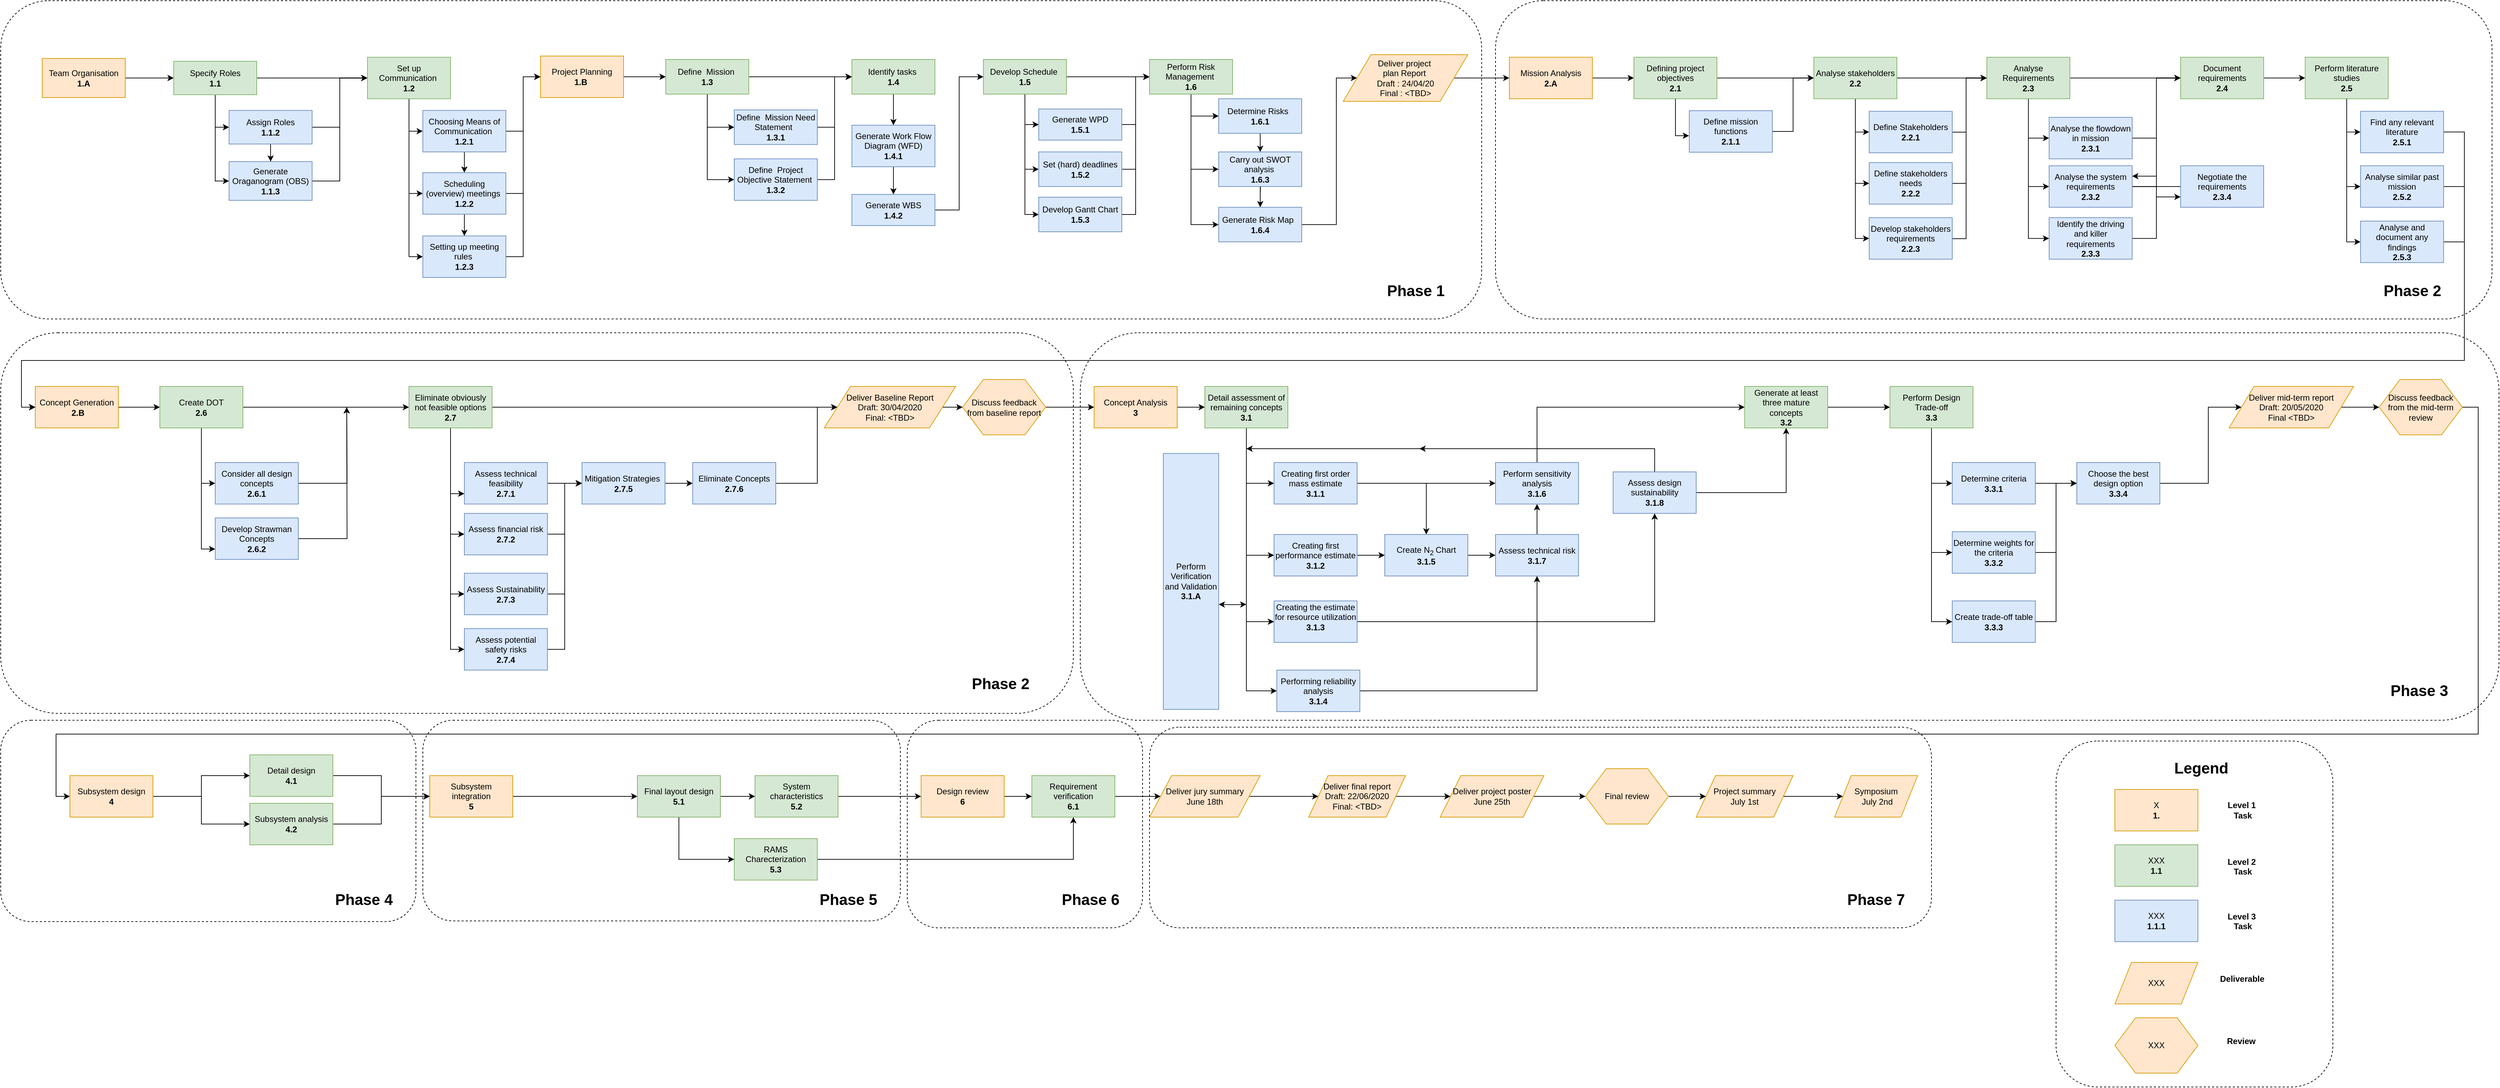 <mxfile version="12.9.14" type="github"><diagram id="C5RBs43oDa-KdzZeNtuy" name="Page-1"><mxGraphModel dx="7432" dy="2120" grid="1" gridSize="10" guides="1" tooltips="1" connect="1" arrows="1" fold="1" page="1" pageScale="1" pageWidth="1654" pageHeight="1169" math="0" shadow="0"><root><mxCell id="WIyWlLk6GJQsqaUBKTNV-0"/><mxCell id="WIyWlLk6GJQsqaUBKTNV-1" parent="WIyWlLk6GJQsqaUBKTNV-0"/><mxCell id="2PYoMBP9uRPJ8iQ5yk0c-253" value="" style="rounded=1;whiteSpace=wrap;html=1;dashed=1;" vertex="1" parent="WIyWlLk6GJQsqaUBKTNV-1"><mxGeometry x="410" y="1100" width="400" height="500" as="geometry"/></mxCell><mxCell id="2PYoMBP9uRPJ8iQ5yk0c-249" value="" style="rounded=1;whiteSpace=wrap;html=1;dashed=1;" vertex="1" parent="WIyWlLk6GJQsqaUBKTNV-1"><mxGeometry x="-900" y="1080" width="1130" height="290" as="geometry"/></mxCell><mxCell id="2PYoMBP9uRPJ8iQ5yk0c-248" value="" style="rounded=1;whiteSpace=wrap;html=1;dashed=1;" vertex="1" parent="WIyWlLk6GJQsqaUBKTNV-1"><mxGeometry x="-1250" y="1070" width="340" height="300" as="geometry"/></mxCell><mxCell id="2PYoMBP9uRPJ8iQ5yk0c-247" value="" style="rounded=1;whiteSpace=wrap;html=1;dashed=1;" vertex="1" parent="WIyWlLk6GJQsqaUBKTNV-1"><mxGeometry x="-1950" y="1070" width="690" height="290" as="geometry"/></mxCell><mxCell id="2PYoMBP9uRPJ8iQ5yk0c-246" value="" style="rounded=1;whiteSpace=wrap;html=1;dashed=1;" vertex="1" parent="WIyWlLk6GJQsqaUBKTNV-1"><mxGeometry x="-2560" y="1070" width="600" height="291" as="geometry"/></mxCell><mxCell id="2PYoMBP9uRPJ8iQ5yk0c-245" value="" style="rounded=1;whiteSpace=wrap;html=1;dashed=1;" vertex="1" parent="WIyWlLk6GJQsqaUBKTNV-1"><mxGeometry x="-1000" y="510" width="2050" height="560" as="geometry"/></mxCell><mxCell id="2PYoMBP9uRPJ8iQ5yk0c-244" value="" style="rounded=1;whiteSpace=wrap;html=1;dashed=1;" vertex="1" parent="WIyWlLk6GJQsqaUBKTNV-1"><mxGeometry x="-2560" y="510" width="1550" height="550" as="geometry"/></mxCell><mxCell id="2PYoMBP9uRPJ8iQ5yk0c-242" value="" style="rounded=1;whiteSpace=wrap;html=1;dashed=1;" vertex="1" parent="WIyWlLk6GJQsqaUBKTNV-1"><mxGeometry x="-400" y="30" width="1440" height="460" as="geometry"/></mxCell><mxCell id="2PYoMBP9uRPJ8iQ5yk0c-241" value="" style="rounded=1;whiteSpace=wrap;html=1;dashed=1;" vertex="1" parent="WIyWlLk6GJQsqaUBKTNV-1"><mxGeometry x="-2560" y="30" width="2140" height="460" as="geometry"/></mxCell><mxCell id="siw6hRSoPVuai-ots9s1-12" style="edgeStyle=orthogonalEdgeStyle;rounded=0;orthogonalLoop=1;jettySize=auto;html=1;entryX=0;entryY=0.5;entryDx=0;entryDy=0;" parent="WIyWlLk6GJQsqaUBKTNV-1" source="siw6hRSoPVuai-ots9s1-0" target="siw6hRSoPVuai-ots9s1-1" edge="1"><mxGeometry relative="1" as="geometry"/></mxCell><mxCell id="siw6hRSoPVuai-ots9s1-0" value="Concept Generation&lt;br&gt;&lt;b&gt;&amp;nbsp;2.B&lt;/b&gt;" style="rounded=0;whiteSpace=wrap;html=1;fillColor=#ffe6cc;strokeColor=#d79b00;" parent="WIyWlLk6GJQsqaUBKTNV-1" vertex="1"><mxGeometry x="-2510" y="587.5" width="120" height="60" as="geometry"/></mxCell><mxCell id="siw6hRSoPVuai-ots9s1-13" style="edgeStyle=orthogonalEdgeStyle;rounded=0;orthogonalLoop=1;jettySize=auto;html=1;" parent="WIyWlLk6GJQsqaUBKTNV-1" source="siw6hRSoPVuai-ots9s1-1" target="siw6hRSoPVuai-ots9s1-4" edge="1"><mxGeometry relative="1" as="geometry"/></mxCell><mxCell id="siw6hRSoPVuai-ots9s1-14" style="edgeStyle=orthogonalEdgeStyle;rounded=0;orthogonalLoop=1;jettySize=auto;html=1;entryX=0;entryY=0.5;entryDx=0;entryDy=0;" parent="WIyWlLk6GJQsqaUBKTNV-1" source="siw6hRSoPVuai-ots9s1-1" target="siw6hRSoPVuai-ots9s1-3" edge="1"><mxGeometry relative="1" as="geometry"/></mxCell><mxCell id="siw6hRSoPVuai-ots9s1-15" style="edgeStyle=orthogonalEdgeStyle;rounded=0;orthogonalLoop=1;jettySize=auto;html=1;exitX=0.5;exitY=1;exitDx=0;exitDy=0;entryX=0;entryY=0.75;entryDx=0;entryDy=0;" parent="WIyWlLk6GJQsqaUBKTNV-1" source="siw6hRSoPVuai-ots9s1-1" target="siw6hRSoPVuai-ots9s1-2" edge="1"><mxGeometry relative="1" as="geometry"/></mxCell><mxCell id="siw6hRSoPVuai-ots9s1-1" value="Create DOT&lt;br&gt;&lt;b&gt;2.6&lt;/b&gt;" style="rounded=0;whiteSpace=wrap;html=1;fillColor=#d5e8d4;strokeColor=#82b366;" parent="WIyWlLk6GJQsqaUBKTNV-1" vertex="1"><mxGeometry x="-2330" y="587.5" width="120" height="60" as="geometry"/></mxCell><mxCell id="siw6hRSoPVuai-ots9s1-16" style="edgeStyle=orthogonalEdgeStyle;rounded=0;orthogonalLoop=1;jettySize=auto;html=1;" parent="WIyWlLk6GJQsqaUBKTNV-1" source="siw6hRSoPVuai-ots9s1-2" edge="1"><mxGeometry relative="1" as="geometry"><mxPoint x="-2060" y="617.5" as="targetPoint"/></mxGeometry></mxCell><mxCell id="siw6hRSoPVuai-ots9s1-2" value="Develop Strawman Concepts&lt;br&gt;&lt;b&gt;2.6.2&lt;/b&gt;" style="rounded=0;whiteSpace=wrap;html=1;fillColor=#dae8fc;strokeColor=#6c8ebf;" parent="WIyWlLk6GJQsqaUBKTNV-1" vertex="1"><mxGeometry x="-2250" y="777.5" width="120" height="60" as="geometry"/></mxCell><mxCell id="siw6hRSoPVuai-ots9s1-17" style="edgeStyle=orthogonalEdgeStyle;rounded=0;orthogonalLoop=1;jettySize=auto;html=1;" parent="WIyWlLk6GJQsqaUBKTNV-1" source="siw6hRSoPVuai-ots9s1-3" edge="1"><mxGeometry relative="1" as="geometry"><mxPoint x="-2060" y="617.5" as="targetPoint"/></mxGeometry></mxCell><mxCell id="siw6hRSoPVuai-ots9s1-3" value="Consider all design concepts&lt;br&gt;&lt;b&gt;2.6.1&lt;/b&gt;" style="rounded=0;whiteSpace=wrap;html=1;fillColor=#dae8fc;strokeColor=#6c8ebf;" parent="WIyWlLk6GJQsqaUBKTNV-1" vertex="1"><mxGeometry x="-2250" y="697.5" width="120" height="60" as="geometry"/></mxCell><mxCell id="siw6hRSoPVuai-ots9s1-18" style="edgeStyle=orthogonalEdgeStyle;rounded=0;orthogonalLoop=1;jettySize=auto;html=1;entryX=0;entryY=0.75;entryDx=0;entryDy=0;" parent="WIyWlLk6GJQsqaUBKTNV-1" source="siw6hRSoPVuai-ots9s1-4" target="siw6hRSoPVuai-ots9s1-5" edge="1"><mxGeometry relative="1" as="geometry"/></mxCell><mxCell id="siw6hRSoPVuai-ots9s1-19" style="edgeStyle=orthogonalEdgeStyle;rounded=0;orthogonalLoop=1;jettySize=auto;html=1;entryX=0;entryY=0.5;entryDx=0;entryDy=0;" parent="WIyWlLk6GJQsqaUBKTNV-1" source="siw6hRSoPVuai-ots9s1-4" target="siw6hRSoPVuai-ots9s1-6" edge="1"><mxGeometry relative="1" as="geometry"/></mxCell><mxCell id="siw6hRSoPVuai-ots9s1-20" style="edgeStyle=orthogonalEdgeStyle;rounded=0;orthogonalLoop=1;jettySize=auto;html=1;entryX=0;entryY=0.5;entryDx=0;entryDy=0;" parent="WIyWlLk6GJQsqaUBKTNV-1" source="siw6hRSoPVuai-ots9s1-4" target="siw6hRSoPVuai-ots9s1-7" edge="1"><mxGeometry relative="1" as="geometry"/></mxCell><mxCell id="siw6hRSoPVuai-ots9s1-21" style="edgeStyle=orthogonalEdgeStyle;rounded=0;orthogonalLoop=1;jettySize=auto;html=1;entryX=0;entryY=0.5;entryDx=0;entryDy=0;" parent="WIyWlLk6GJQsqaUBKTNV-1" source="siw6hRSoPVuai-ots9s1-4" target="siw6hRSoPVuai-ots9s1-8" edge="1"><mxGeometry relative="1" as="geometry"/></mxCell><mxCell id="siw6hRSoPVuai-ots9s1-28" style="edgeStyle=orthogonalEdgeStyle;rounded=0;orthogonalLoop=1;jettySize=auto;html=1;entryX=0;entryY=0.5;entryDx=0;entryDy=0;" parent="WIyWlLk6GJQsqaUBKTNV-1" source="siw6hRSoPVuai-ots9s1-4" target="siw6hRSoPVuai-ots9s1-86" edge="1"><mxGeometry relative="1" as="geometry"><mxPoint x="-1370" y="617.5" as="targetPoint"/></mxGeometry></mxCell><mxCell id="siw6hRSoPVuai-ots9s1-4" value="Eliminate obviously not feasible options&lt;br&gt;&lt;b&gt;2.7&lt;/b&gt;" style="rounded=0;whiteSpace=wrap;html=1;fillColor=#d5e8d4;strokeColor=#82b366;" parent="WIyWlLk6GJQsqaUBKTNV-1" vertex="1"><mxGeometry x="-1970" y="587.5" width="120" height="60" as="geometry"/></mxCell><mxCell id="siw6hRSoPVuai-ots9s1-25" style="edgeStyle=orthogonalEdgeStyle;rounded=0;orthogonalLoop=1;jettySize=auto;html=1;" parent="WIyWlLk6GJQsqaUBKTNV-1" source="siw6hRSoPVuai-ots9s1-5" target="siw6hRSoPVuai-ots9s1-9" edge="1"><mxGeometry relative="1" as="geometry"/></mxCell><mxCell id="siw6hRSoPVuai-ots9s1-5" value="Assess technical feasibility&lt;br&gt;&lt;b&gt;2.7.1&lt;/b&gt;" style="rounded=0;whiteSpace=wrap;html=1;fillColor=#dae8fc;strokeColor=#6c8ebf;" parent="WIyWlLk6GJQsqaUBKTNV-1" vertex="1"><mxGeometry x="-1890" y="697.5" width="120" height="60" as="geometry"/></mxCell><mxCell id="siw6hRSoPVuai-ots9s1-24" style="edgeStyle=orthogonalEdgeStyle;rounded=0;orthogonalLoop=1;jettySize=auto;html=1;entryX=0;entryY=0.5;entryDx=0;entryDy=0;" parent="WIyWlLk6GJQsqaUBKTNV-1" source="siw6hRSoPVuai-ots9s1-6" target="siw6hRSoPVuai-ots9s1-9" edge="1"><mxGeometry relative="1" as="geometry"/></mxCell><mxCell id="siw6hRSoPVuai-ots9s1-6" value="Assess financial risk&lt;br&gt;&lt;b&gt;2.7.2&lt;/b&gt;" style="rounded=0;whiteSpace=wrap;html=1;fillColor=#dae8fc;strokeColor=#6c8ebf;" parent="WIyWlLk6GJQsqaUBKTNV-1" vertex="1"><mxGeometry x="-1890" y="771" width="120" height="60" as="geometry"/></mxCell><mxCell id="siw6hRSoPVuai-ots9s1-23" style="edgeStyle=orthogonalEdgeStyle;rounded=0;orthogonalLoop=1;jettySize=auto;html=1;entryX=0;entryY=0.5;entryDx=0;entryDy=0;" parent="WIyWlLk6GJQsqaUBKTNV-1" source="siw6hRSoPVuai-ots9s1-7" target="siw6hRSoPVuai-ots9s1-9" edge="1"><mxGeometry relative="1" as="geometry"/></mxCell><mxCell id="siw6hRSoPVuai-ots9s1-7" value="Assess Sustainability&lt;br&gt;&lt;b&gt;2.7.3&lt;/b&gt;" style="rounded=0;whiteSpace=wrap;html=1;fillColor=#dae8fc;strokeColor=#6c8ebf;" parent="WIyWlLk6GJQsqaUBKTNV-1" vertex="1"><mxGeometry x="-1890" y="857.5" width="120" height="60" as="geometry"/></mxCell><mxCell id="siw6hRSoPVuai-ots9s1-22" style="edgeStyle=orthogonalEdgeStyle;rounded=0;orthogonalLoop=1;jettySize=auto;html=1;entryX=0;entryY=0.5;entryDx=0;entryDy=0;" parent="WIyWlLk6GJQsqaUBKTNV-1" source="siw6hRSoPVuai-ots9s1-8" target="siw6hRSoPVuai-ots9s1-9" edge="1"><mxGeometry relative="1" as="geometry"/></mxCell><mxCell id="siw6hRSoPVuai-ots9s1-8" value="Assess potential safety risks&lt;br&gt;&lt;b&gt;2.7.4&lt;/b&gt;" style="rounded=0;whiteSpace=wrap;html=1;fillColor=#dae8fc;strokeColor=#6c8ebf;" parent="WIyWlLk6GJQsqaUBKTNV-1" vertex="1"><mxGeometry x="-1890" y="937.5" width="120" height="60" as="geometry"/></mxCell><mxCell id="siw6hRSoPVuai-ots9s1-26" style="edgeStyle=orthogonalEdgeStyle;rounded=0;orthogonalLoop=1;jettySize=auto;html=1;entryX=0;entryY=0.5;entryDx=0;entryDy=0;" parent="WIyWlLk6GJQsqaUBKTNV-1" source="siw6hRSoPVuai-ots9s1-9" target="siw6hRSoPVuai-ots9s1-10" edge="1"><mxGeometry relative="1" as="geometry"/></mxCell><mxCell id="siw6hRSoPVuai-ots9s1-9" value="Mitigation Strategies&amp;nbsp;&lt;br&gt;&lt;b&gt;2.7.5&lt;/b&gt;" style="rounded=0;whiteSpace=wrap;html=1;fillColor=#dae8fc;strokeColor=#6c8ebf;" parent="WIyWlLk6GJQsqaUBKTNV-1" vertex="1"><mxGeometry x="-1720" y="697.5" width="120" height="60" as="geometry"/></mxCell><mxCell id="siw6hRSoPVuai-ots9s1-87" style="edgeStyle=orthogonalEdgeStyle;rounded=0;orthogonalLoop=1;jettySize=auto;html=1;entryX=0;entryY=0.5;entryDx=0;entryDy=0;" parent="WIyWlLk6GJQsqaUBKTNV-1" source="siw6hRSoPVuai-ots9s1-10" target="siw6hRSoPVuai-ots9s1-86" edge="1"><mxGeometry relative="1" as="geometry"><Array as="points"><mxPoint x="-1380" y="727.5"/><mxPoint x="-1380" y="617.5"/></Array></mxGeometry></mxCell><mxCell id="siw6hRSoPVuai-ots9s1-10" value="Eliminate Concepts&lt;br&gt;&lt;b&gt;2.7.6&lt;/b&gt;" style="rounded=0;whiteSpace=wrap;html=1;fillColor=#dae8fc;strokeColor=#6c8ebf;" parent="WIyWlLk6GJQsqaUBKTNV-1" vertex="1"><mxGeometry x="-1560" y="697.5" width="120" height="60" as="geometry"/></mxCell><mxCell id="siw6hRSoPVuai-ots9s1-84" style="edgeStyle=orthogonalEdgeStyle;rounded=0;orthogonalLoop=1;jettySize=auto;html=1;" parent="WIyWlLk6GJQsqaUBKTNV-1" source="siw6hRSoPVuai-ots9s1-29" target="siw6hRSoPVuai-ots9s1-30" edge="1"><mxGeometry relative="1" as="geometry"/></mxCell><mxCell id="siw6hRSoPVuai-ots9s1-29" value="Concept Analysis&lt;br&gt;&lt;b&gt;3&lt;/b&gt;" style="rounded=0;whiteSpace=wrap;html=1;fillColor=#ffe6cc;strokeColor=#d79b00;" parent="WIyWlLk6GJQsqaUBKTNV-1" vertex="1"><mxGeometry x="-980" y="587.5" width="120" height="60" as="geometry"/></mxCell><mxCell id="siw6hRSoPVuai-ots9s1-39" style="edgeStyle=orthogonalEdgeStyle;rounded=0;orthogonalLoop=1;jettySize=auto;html=1;entryX=0;entryY=0.5;entryDx=0;entryDy=0;" parent="WIyWlLk6GJQsqaUBKTNV-1" source="siw6hRSoPVuai-ots9s1-30" target="siw6hRSoPVuai-ots9s1-31" edge="1"><mxGeometry relative="1" as="geometry"/></mxCell><mxCell id="siw6hRSoPVuai-ots9s1-40" style="edgeStyle=orthogonalEdgeStyle;rounded=0;orthogonalLoop=1;jettySize=auto;html=1;entryX=0;entryY=0.5;entryDx=0;entryDy=0;" parent="WIyWlLk6GJQsqaUBKTNV-1" source="siw6hRSoPVuai-ots9s1-30" target="siw6hRSoPVuai-ots9s1-32" edge="1"><mxGeometry relative="1" as="geometry"/></mxCell><mxCell id="siw6hRSoPVuai-ots9s1-42" style="edgeStyle=orthogonalEdgeStyle;rounded=0;orthogonalLoop=1;jettySize=auto;html=1;entryX=0;entryY=0.5;entryDx=0;entryDy=0;" parent="WIyWlLk6GJQsqaUBKTNV-1" source="siw6hRSoPVuai-ots9s1-30" target="siw6hRSoPVuai-ots9s1-34" edge="1"><mxGeometry relative="1" as="geometry"/></mxCell><mxCell id="siw6hRSoPVuai-ots9s1-43" style="edgeStyle=orthogonalEdgeStyle;rounded=0;orthogonalLoop=1;jettySize=auto;html=1;entryX=0;entryY=0.5;entryDx=0;entryDy=0;" parent="WIyWlLk6GJQsqaUBKTNV-1" source="siw6hRSoPVuai-ots9s1-30" target="siw6hRSoPVuai-ots9s1-35" edge="1"><mxGeometry relative="1" as="geometry"/></mxCell><mxCell id="siw6hRSoPVuai-ots9s1-30" value="Detail assessment of remaining concepts&lt;br&gt;&lt;b&gt;3.1&lt;/b&gt;" style="rounded=0;whiteSpace=wrap;html=1;fillColor=#d5e8d4;strokeColor=#82b366;" parent="WIyWlLk6GJQsqaUBKTNV-1" vertex="1"><mxGeometry x="-820" y="587.5" width="120" height="60" as="geometry"/></mxCell><mxCell id="siw6hRSoPVuai-ots9s1-48" style="edgeStyle=orthogonalEdgeStyle;rounded=0;orthogonalLoop=1;jettySize=auto;html=1;" parent="WIyWlLk6GJQsqaUBKTNV-1" source="siw6hRSoPVuai-ots9s1-31" target="siw6hRSoPVuai-ots9s1-36" edge="1"><mxGeometry relative="1" as="geometry"><mxPoint x="-600" y="817.5" as="targetPoint"/></mxGeometry></mxCell><mxCell id="siw6hRSoPVuai-ots9s1-65" style="edgeStyle=orthogonalEdgeStyle;rounded=0;orthogonalLoop=1;jettySize=auto;html=1;entryX=0.5;entryY=0;entryDx=0;entryDy=0;" parent="WIyWlLk6GJQsqaUBKTNV-1" source="siw6hRSoPVuai-ots9s1-31" target="siw6hRSoPVuai-ots9s1-60" edge="1"><mxGeometry relative="1" as="geometry"/></mxCell><mxCell id="siw6hRSoPVuai-ots9s1-31" value="Creating first order mass estimate&lt;br&gt;&lt;b&gt;3.1.1&lt;/b&gt;" style="rounded=0;whiteSpace=wrap;html=1;fillColor=#dae8fc;strokeColor=#6c8ebf;" parent="WIyWlLk6GJQsqaUBKTNV-1" vertex="1"><mxGeometry x="-720" y="697.5" width="120" height="60" as="geometry"/></mxCell><mxCell id="siw6hRSoPVuai-ots9s1-63" style="edgeStyle=orthogonalEdgeStyle;rounded=0;orthogonalLoop=1;jettySize=auto;html=1;entryX=0;entryY=0.5;entryDx=0;entryDy=0;" parent="WIyWlLk6GJQsqaUBKTNV-1" source="siw6hRSoPVuai-ots9s1-32" target="siw6hRSoPVuai-ots9s1-60" edge="1"><mxGeometry relative="1" as="geometry"/></mxCell><mxCell id="siw6hRSoPVuai-ots9s1-32" value="Creating first performance estimate&lt;br&gt;&lt;b&gt;3.1.2&lt;/b&gt;" style="rounded=0;whiteSpace=wrap;html=1;fillColor=#dae8fc;strokeColor=#6c8ebf;" parent="WIyWlLk6GJQsqaUBKTNV-1" vertex="1"><mxGeometry x="-720" y="801.5" width="120" height="60" as="geometry"/></mxCell><mxCell id="siw6hRSoPVuai-ots9s1-54" style="edgeStyle=orthogonalEdgeStyle;rounded=0;orthogonalLoop=1;jettySize=auto;html=1;entryX=0.5;entryY=1;entryDx=0;entryDy=0;" parent="WIyWlLk6GJQsqaUBKTNV-1" source="siw6hRSoPVuai-ots9s1-34" target="siw6hRSoPVuai-ots9s1-38" edge="1"><mxGeometry relative="1" as="geometry"/></mxCell><mxCell id="siw6hRSoPVuai-ots9s1-34" value="Creating the estimate for resource utilization&lt;br&gt;&lt;b&gt;3.1.3&lt;/b&gt;&lt;br&gt;&amp;nbsp;" style="rounded=0;whiteSpace=wrap;html=1;fillColor=#dae8fc;strokeColor=#6c8ebf;" parent="WIyWlLk6GJQsqaUBKTNV-1" vertex="1"><mxGeometry x="-720" y="897.5" width="120" height="60" as="geometry"/></mxCell><mxCell id="siw6hRSoPVuai-ots9s1-44" style="edgeStyle=orthogonalEdgeStyle;rounded=0;orthogonalLoop=1;jettySize=auto;html=1;entryX=0.5;entryY=1;entryDx=0;entryDy=0;" parent="WIyWlLk6GJQsqaUBKTNV-1" source="siw6hRSoPVuai-ots9s1-35" target="siw6hRSoPVuai-ots9s1-37" edge="1"><mxGeometry relative="1" as="geometry"/></mxCell><mxCell id="siw6hRSoPVuai-ots9s1-35" value="Performing reliability analysis&lt;br&gt;&lt;b&gt;3.1.4&lt;/b&gt;" style="rounded=0;whiteSpace=wrap;html=1;fillColor=#dae8fc;strokeColor=#6c8ebf;" parent="WIyWlLk6GJQsqaUBKTNV-1" vertex="1"><mxGeometry x="-716" y="997.5" width="120" height="60" as="geometry"/></mxCell><mxCell id="siw6hRSoPVuai-ots9s1-50" style="edgeStyle=orthogonalEdgeStyle;rounded=0;orthogonalLoop=1;jettySize=auto;html=1;exitX=0.5;exitY=0;exitDx=0;exitDy=0;" parent="WIyWlLk6GJQsqaUBKTNV-1" source="siw6hRSoPVuai-ots9s1-36" edge="1"><mxGeometry relative="1" as="geometry"><mxPoint x="-760" y="677.5" as="targetPoint"/><Array as="points"><mxPoint x="-340" y="677.5"/></Array></mxGeometry></mxCell><mxCell id="siw6hRSoPVuai-ots9s1-67" style="edgeStyle=orthogonalEdgeStyle;rounded=0;orthogonalLoop=1;jettySize=auto;html=1;entryX=0;entryY=0.5;entryDx=0;entryDy=0;" parent="WIyWlLk6GJQsqaUBKTNV-1" source="siw6hRSoPVuai-ots9s1-36" target="siw6hRSoPVuai-ots9s1-66" edge="1"><mxGeometry relative="1" as="geometry"><Array as="points"><mxPoint x="-340" y="617.5"/></Array></mxGeometry></mxCell><mxCell id="siw6hRSoPVuai-ots9s1-36" value="Perform sensitivity analysis&lt;br&gt;&lt;b&gt;3.1.6&lt;/b&gt;" style="rounded=0;whiteSpace=wrap;html=1;fillColor=#dae8fc;strokeColor=#6c8ebf;" parent="WIyWlLk6GJQsqaUBKTNV-1" vertex="1"><mxGeometry x="-400" y="697.5" width="120" height="60" as="geometry"/></mxCell><mxCell id="siw6hRSoPVuai-ots9s1-49" style="edgeStyle=orthogonalEdgeStyle;rounded=0;orthogonalLoop=1;jettySize=auto;html=1;" parent="WIyWlLk6GJQsqaUBKTNV-1" source="siw6hRSoPVuai-ots9s1-37" target="siw6hRSoPVuai-ots9s1-36" edge="1"><mxGeometry relative="1" as="geometry"/></mxCell><mxCell id="siw6hRSoPVuai-ots9s1-37" value="Assess technical risk&lt;br&gt;&lt;b&gt;3.1.7&lt;/b&gt;" style="rounded=0;whiteSpace=wrap;html=1;fillColor=#dae8fc;strokeColor=#6c8ebf;" parent="WIyWlLk6GJQsqaUBKTNV-1" vertex="1"><mxGeometry x="-400" y="801.5" width="120" height="60" as="geometry"/></mxCell><mxCell id="siw6hRSoPVuai-ots9s1-53" style="edgeStyle=orthogonalEdgeStyle;rounded=0;orthogonalLoop=1;jettySize=auto;html=1;" parent="WIyWlLk6GJQsqaUBKTNV-1" source="siw6hRSoPVuai-ots9s1-38" edge="1"><mxGeometry relative="1" as="geometry"><mxPoint x="-510" y="677.5" as="targetPoint"/><Array as="points"><mxPoint x="-170" y="677.5"/></Array></mxGeometry></mxCell><mxCell id="siw6hRSoPVuai-ots9s1-68" style="edgeStyle=orthogonalEdgeStyle;rounded=0;orthogonalLoop=1;jettySize=auto;html=1;" parent="WIyWlLk6GJQsqaUBKTNV-1" source="siw6hRSoPVuai-ots9s1-38" target="siw6hRSoPVuai-ots9s1-66" edge="1"><mxGeometry relative="1" as="geometry"/></mxCell><mxCell id="siw6hRSoPVuai-ots9s1-38" value="Assess design sustainability&lt;br&gt;&lt;b&gt;3.1.8&lt;/b&gt;" style="rounded=0;whiteSpace=wrap;html=1;fillColor=#dae8fc;strokeColor=#6c8ebf;" parent="WIyWlLk6GJQsqaUBKTNV-1" vertex="1"><mxGeometry x="-230" y="711" width="120" height="60" as="geometry"/></mxCell><mxCell id="siw6hRSoPVuai-ots9s1-55" value="Perform Verification and Validation&lt;br&gt;&lt;b&gt;3.1.A&lt;/b&gt;" style="rounded=0;whiteSpace=wrap;html=1;fillColor=#dae8fc;strokeColor=#6c8ebf;" parent="WIyWlLk6GJQsqaUBKTNV-1" vertex="1"><mxGeometry x="-880" y="684.35" width="80" height="370" as="geometry"/></mxCell><mxCell id="siw6hRSoPVuai-ots9s1-58" value="" style="endArrow=classic;startArrow=classic;html=1;exitX=1;exitY=0.5;exitDx=0;exitDy=0;" parent="WIyWlLk6GJQsqaUBKTNV-1" edge="1"><mxGeometry width="50" height="50" relative="1" as="geometry"><mxPoint x="-800" y="902.5" as="sourcePoint"/><mxPoint x="-760" y="902.5" as="targetPoint"/><Array as="points"><mxPoint x="-780" y="903"/></Array></mxGeometry></mxCell><mxCell id="siw6hRSoPVuai-ots9s1-64" style="edgeStyle=orthogonalEdgeStyle;rounded=0;orthogonalLoop=1;jettySize=auto;html=1;" parent="WIyWlLk6GJQsqaUBKTNV-1" source="siw6hRSoPVuai-ots9s1-60" target="siw6hRSoPVuai-ots9s1-37" edge="1"><mxGeometry relative="1" as="geometry"/></mxCell><mxCell id="siw6hRSoPVuai-ots9s1-60" value="Create N&lt;sub&gt;2 &lt;/sub&gt;Chart&lt;br&gt;&lt;b&gt;3.1.5&lt;/b&gt;" style="rounded=0;whiteSpace=wrap;html=1;fillColor=#dae8fc;strokeColor=#6c8ebf;" parent="WIyWlLk6GJQsqaUBKTNV-1" vertex="1"><mxGeometry x="-560" y="801.5" width="120" height="60" as="geometry"/></mxCell><mxCell id="siw6hRSoPVuai-ots9s1-74" style="edgeStyle=orthogonalEdgeStyle;rounded=0;orthogonalLoop=1;jettySize=auto;html=1;" parent="WIyWlLk6GJQsqaUBKTNV-1" source="siw6hRSoPVuai-ots9s1-66" target="siw6hRSoPVuai-ots9s1-69" edge="1"><mxGeometry relative="1" as="geometry"/></mxCell><mxCell id="siw6hRSoPVuai-ots9s1-66" value="Generate at least three mature concepts&lt;br&gt;&lt;b&gt;3.2&lt;/b&gt;" style="rounded=0;whiteSpace=wrap;html=1;fillColor=#d5e8d4;strokeColor=#82b366;" parent="WIyWlLk6GJQsqaUBKTNV-1" vertex="1"><mxGeometry x="-40" y="587.5" width="120" height="60" as="geometry"/></mxCell><mxCell id="siw6hRSoPVuai-ots9s1-75" style="edgeStyle=orthogonalEdgeStyle;rounded=0;orthogonalLoop=1;jettySize=auto;html=1;entryX=0;entryY=0.5;entryDx=0;entryDy=0;" parent="WIyWlLk6GJQsqaUBKTNV-1" source="siw6hRSoPVuai-ots9s1-69" target="siw6hRSoPVuai-ots9s1-70" edge="1"><mxGeometry relative="1" as="geometry"/></mxCell><mxCell id="siw6hRSoPVuai-ots9s1-76" style="edgeStyle=orthogonalEdgeStyle;rounded=0;orthogonalLoop=1;jettySize=auto;html=1;entryX=0;entryY=0.5;entryDx=0;entryDy=0;" parent="WIyWlLk6GJQsqaUBKTNV-1" source="siw6hRSoPVuai-ots9s1-69" target="siw6hRSoPVuai-ots9s1-71" edge="1"><mxGeometry relative="1" as="geometry"/></mxCell><mxCell id="siw6hRSoPVuai-ots9s1-77" style="edgeStyle=orthogonalEdgeStyle;rounded=0;orthogonalLoop=1;jettySize=auto;html=1;entryX=0;entryY=0.5;entryDx=0;entryDy=0;" parent="WIyWlLk6GJQsqaUBKTNV-1" source="siw6hRSoPVuai-ots9s1-69" target="siw6hRSoPVuai-ots9s1-72" edge="1"><mxGeometry relative="1" as="geometry"/></mxCell><mxCell id="siw6hRSoPVuai-ots9s1-69" value="Perform Design Trade-off&lt;br&gt;&lt;b&gt;3.3&lt;/b&gt;" style="rounded=0;whiteSpace=wrap;html=1;fillColor=#d5e8d4;strokeColor=#82b366;" parent="WIyWlLk6GJQsqaUBKTNV-1" vertex="1"><mxGeometry x="170" y="587.5" width="120" height="60" as="geometry"/></mxCell><mxCell id="siw6hRSoPVuai-ots9s1-80" style="edgeStyle=orthogonalEdgeStyle;rounded=0;orthogonalLoop=1;jettySize=auto;html=1;entryX=0;entryY=0.5;entryDx=0;entryDy=0;" parent="WIyWlLk6GJQsqaUBKTNV-1" source="siw6hRSoPVuai-ots9s1-70" target="siw6hRSoPVuai-ots9s1-73" edge="1"><mxGeometry relative="1" as="geometry"/></mxCell><mxCell id="siw6hRSoPVuai-ots9s1-70" value="Determine criteria&lt;br&gt;&lt;b&gt;3.3.1&lt;/b&gt;" style="rounded=0;whiteSpace=wrap;html=1;fillColor=#dae8fc;strokeColor=#6c8ebf;" parent="WIyWlLk6GJQsqaUBKTNV-1" vertex="1"><mxGeometry x="260" y="697.5" width="120" height="60" as="geometry"/></mxCell><mxCell id="siw6hRSoPVuai-ots9s1-79" style="edgeStyle=orthogonalEdgeStyle;rounded=0;orthogonalLoop=1;jettySize=auto;html=1;" parent="WIyWlLk6GJQsqaUBKTNV-1" source="siw6hRSoPVuai-ots9s1-71" edge="1"><mxGeometry relative="1" as="geometry"><mxPoint x="440" y="727.5" as="targetPoint"/><Array as="points"><mxPoint x="410" y="827.5"/><mxPoint x="410" y="727.5"/></Array></mxGeometry></mxCell><mxCell id="siw6hRSoPVuai-ots9s1-71" value="Determine weights for the criteria&lt;br&gt;&lt;b&gt;3.3.2&lt;/b&gt;" style="rounded=0;whiteSpace=wrap;html=1;fillColor=#dae8fc;strokeColor=#6c8ebf;" parent="WIyWlLk6GJQsqaUBKTNV-1" vertex="1"><mxGeometry x="260" y="797.5" width="120" height="60" as="geometry"/></mxCell><mxCell id="siw6hRSoPVuai-ots9s1-78" style="edgeStyle=orthogonalEdgeStyle;rounded=0;orthogonalLoop=1;jettySize=auto;html=1;entryX=0;entryY=0.5;entryDx=0;entryDy=0;" parent="WIyWlLk6GJQsqaUBKTNV-1" source="siw6hRSoPVuai-ots9s1-72" target="siw6hRSoPVuai-ots9s1-73" edge="1"><mxGeometry relative="1" as="geometry"/></mxCell><mxCell id="siw6hRSoPVuai-ots9s1-72" value="Create trade-off table&lt;br&gt;&lt;b&gt;3.3.3&lt;/b&gt;" style="rounded=0;whiteSpace=wrap;html=1;fillColor=#dae8fc;strokeColor=#6c8ebf;" parent="WIyWlLk6GJQsqaUBKTNV-1" vertex="1"><mxGeometry x="260" y="897.5" width="120" height="60" as="geometry"/></mxCell><mxCell id="siw6hRSoPVuai-ots9s1-82" style="edgeStyle=orthogonalEdgeStyle;rounded=0;orthogonalLoop=1;jettySize=auto;html=1;entryX=0;entryY=0.5;entryDx=0;entryDy=0;" parent="WIyWlLk6GJQsqaUBKTNV-1" source="siw6hRSoPVuai-ots9s1-73" target="siw6hRSoPVuai-ots9s1-88" edge="1"><mxGeometry relative="1" as="geometry"><mxPoint x="650" y="627.5" as="targetPoint"/><Array as="points"><mxPoint x="630" y="727.5"/><mxPoint x="630" y="617.5"/></Array></mxGeometry></mxCell><mxCell id="siw6hRSoPVuai-ots9s1-73" value="Choose the best design option&lt;br&gt;&lt;b&gt;3.3.4&lt;/b&gt;" style="rounded=0;whiteSpace=wrap;html=1;fillColor=#dae8fc;strokeColor=#6c8ebf;" parent="WIyWlLk6GJQsqaUBKTNV-1" vertex="1"><mxGeometry x="440" y="697.5" width="120" height="60" as="geometry"/></mxCell><mxCell id="siw6hRSoPVuai-ots9s1-91" style="edgeStyle=orthogonalEdgeStyle;rounded=0;orthogonalLoop=1;jettySize=auto;html=1;entryX=0;entryY=0.5;entryDx=0;entryDy=0;" parent="WIyWlLk6GJQsqaUBKTNV-1" source="siw6hRSoPVuai-ots9s1-86" target="siw6hRSoPVuai-ots9s1-90" edge="1"><mxGeometry relative="1" as="geometry"/></mxCell><mxCell id="siw6hRSoPVuai-ots9s1-86" value="&lt;span&gt;Deliver Baseline Report&lt;br&gt;Draft: 30/04/2020&lt;br&gt;Final: &amp;lt;TBD&amp;gt;&lt;br&gt;&lt;/span&gt;" style="shape=parallelogram;perimeter=parallelogramPerimeter;whiteSpace=wrap;html=1;fillColor=#ffe6cc;strokeColor=#d79b00;" parent="WIyWlLk6GJQsqaUBKTNV-1" vertex="1"><mxGeometry x="-1370" y="587.5" width="190" height="60" as="geometry"/></mxCell><mxCell id="siw6hRSoPVuai-ots9s1-94" style="edgeStyle=orthogonalEdgeStyle;rounded=0;orthogonalLoop=1;jettySize=auto;html=1;" parent="WIyWlLk6GJQsqaUBKTNV-1" source="siw6hRSoPVuai-ots9s1-88" target="siw6hRSoPVuai-ots9s1-93" edge="1"><mxGeometry relative="1" as="geometry"/></mxCell><mxCell id="siw6hRSoPVuai-ots9s1-88" value="&lt;div&gt;&lt;span&gt;Deliver mid-term report&lt;/span&gt;&lt;/div&gt;&lt;span&gt;&lt;div&gt;&lt;span&gt;Draft: 20/05/2020&lt;/span&gt;&lt;/div&gt;&lt;div&gt;&lt;span&gt;Final &amp;lt;TBD&amp;gt;&lt;/span&gt;&lt;/div&gt;&lt;/span&gt;" style="shape=parallelogram;perimeter=parallelogramPerimeter;whiteSpace=wrap;html=1;fillColor=#ffe6cc;strokeColor=#d79b00;align=center;" parent="WIyWlLk6GJQsqaUBKTNV-1" vertex="1"><mxGeometry x="660" y="587.5" width="180" height="60" as="geometry"/></mxCell><mxCell id="siw6hRSoPVuai-ots9s1-92" style="edgeStyle=orthogonalEdgeStyle;rounded=0;orthogonalLoop=1;jettySize=auto;html=1;entryX=0;entryY=0.5;entryDx=0;entryDy=0;" parent="WIyWlLk6GJQsqaUBKTNV-1" source="siw6hRSoPVuai-ots9s1-90" target="siw6hRSoPVuai-ots9s1-29" edge="1"><mxGeometry relative="1" as="geometry"/></mxCell><mxCell id="siw6hRSoPVuai-ots9s1-90" value="Discuss feedback from baseline report" style="shape=hexagon;perimeter=hexagonPerimeter2;whiteSpace=wrap;html=1;fillColor=#ffe6cc;strokeColor=#d79b00;" parent="WIyWlLk6GJQsqaUBKTNV-1" vertex="1"><mxGeometry x="-1170" y="577.5" width="120" height="80" as="geometry"/></mxCell><mxCell id="2PYoMBP9uRPJ8iQ5yk0c-218" style="edgeStyle=orthogonalEdgeStyle;rounded=0;orthogonalLoop=1;jettySize=auto;html=1;entryX=0;entryY=0.5;entryDx=0;entryDy=0;" edge="1" parent="WIyWlLk6GJQsqaUBKTNV-1" source="siw6hRSoPVuai-ots9s1-93" target="2PYoMBP9uRPJ8iQ5yk0c-73"><mxGeometry relative="1" as="geometry"><Array as="points"><mxPoint x="1020" y="618"/><mxPoint x="1020" y="1090"/><mxPoint x="-2480" y="1090"/><mxPoint x="-2480" y="1180"/></Array></mxGeometry></mxCell><mxCell id="siw6hRSoPVuai-ots9s1-93" value="Discuss feedback from the mid-term review" style="shape=hexagon;perimeter=hexagonPerimeter2;whiteSpace=wrap;html=1;fillColor=#ffe6cc;strokeColor=#d79b00;" parent="WIyWlLk6GJQsqaUBKTNV-1" vertex="1"><mxGeometry x="877" y="577.5" width="120" height="80" as="geometry"/></mxCell><mxCell id="2PYoMBP9uRPJ8iQ5yk0c-0" value="" style="edgeStyle=orthogonalEdgeStyle;rounded=0;orthogonalLoop=1;jettySize=auto;html=1;" edge="1" parent="WIyWlLk6GJQsqaUBKTNV-1" source="2PYoMBP9uRPJ8iQ5yk0c-70" target="2PYoMBP9uRPJ8iQ5yk0c-2"><mxGeometry relative="1" as="geometry"/></mxCell><mxCell id="2PYoMBP9uRPJ8iQ5yk0c-178" style="edgeStyle=orthogonalEdgeStyle;rounded=0;orthogonalLoop=1;jettySize=auto;html=1;entryX=0;entryY=0.5;entryDx=0;entryDy=0;" edge="1" parent="WIyWlLk6GJQsqaUBKTNV-1" source="2PYoMBP9uRPJ8iQ5yk0c-2" target="2PYoMBP9uRPJ8iQ5yk0c-8"><mxGeometry relative="1" as="geometry"/></mxCell><mxCell id="2PYoMBP9uRPJ8iQ5yk0c-179" style="edgeStyle=orthogonalEdgeStyle;rounded=0;orthogonalLoop=1;jettySize=auto;html=1;entryX=0;entryY=0.5;entryDx=0;entryDy=0;" edge="1" parent="WIyWlLk6GJQsqaUBKTNV-1" source="2PYoMBP9uRPJ8iQ5yk0c-2" target="2PYoMBP9uRPJ8iQ5yk0c-11"><mxGeometry relative="1" as="geometry"/></mxCell><mxCell id="2PYoMBP9uRPJ8iQ5yk0c-183" style="edgeStyle=orthogonalEdgeStyle;rounded=0;orthogonalLoop=1;jettySize=auto;html=1;" edge="1" parent="WIyWlLk6GJQsqaUBKTNV-1" source="2PYoMBP9uRPJ8iQ5yk0c-2" target="2PYoMBP9uRPJ8iQ5yk0c-24"><mxGeometry relative="1" as="geometry"/></mxCell><mxCell id="2PYoMBP9uRPJ8iQ5yk0c-2" value="Specify Roles&lt;br&gt;&lt;b&gt;1.1&lt;/b&gt;" style="rounded=0;whiteSpace=wrap;html=1;fillColor=#d5e8d4;strokeColor=#82b366;" vertex="1" parent="WIyWlLk6GJQsqaUBKTNV-1"><mxGeometry x="-2310" y="117.58" width="120" height="48.28" as="geometry"/></mxCell><mxCell id="2PYoMBP9uRPJ8iQ5yk0c-6" value="" style="edgeStyle=orthogonalEdgeStyle;rounded=0;orthogonalLoop=1;jettySize=auto;html=1;" edge="1" parent="WIyWlLk6GJQsqaUBKTNV-1" source="2PYoMBP9uRPJ8iQ5yk0c-8" target="2PYoMBP9uRPJ8iQ5yk0c-11"><mxGeometry relative="1" as="geometry"/></mxCell><mxCell id="2PYoMBP9uRPJ8iQ5yk0c-181" style="edgeStyle=orthogonalEdgeStyle;rounded=0;orthogonalLoop=1;jettySize=auto;html=1;entryX=0;entryY=0.5;entryDx=0;entryDy=0;" edge="1" parent="WIyWlLk6GJQsqaUBKTNV-1" source="2PYoMBP9uRPJ8iQ5yk0c-8" target="2PYoMBP9uRPJ8iQ5yk0c-24"><mxGeometry relative="1" as="geometry"/></mxCell><mxCell id="2PYoMBP9uRPJ8iQ5yk0c-8" value="Assign Roles&lt;br&gt;&lt;b&gt;1.1.2&lt;/b&gt;" style="rounded=0;whiteSpace=wrap;html=1;fillColor=#dae8fc;strokeColor=#6c8ebf;" vertex="1" parent="WIyWlLk6GJQsqaUBKTNV-1"><mxGeometry x="-2230" y="188.58" width="120" height="48.58" as="geometry"/></mxCell><mxCell id="2PYoMBP9uRPJ8iQ5yk0c-182" style="edgeStyle=orthogonalEdgeStyle;rounded=0;orthogonalLoop=1;jettySize=auto;html=1;entryX=0;entryY=0.5;entryDx=0;entryDy=0;" edge="1" parent="WIyWlLk6GJQsqaUBKTNV-1" source="2PYoMBP9uRPJ8iQ5yk0c-11" target="2PYoMBP9uRPJ8iQ5yk0c-24"><mxGeometry relative="1" as="geometry"/></mxCell><mxCell id="2PYoMBP9uRPJ8iQ5yk0c-11" value="Generate Oraganogram (OBS)&lt;br&gt;&lt;b&gt;1.1.3&lt;/b&gt;" style="rounded=0;whiteSpace=wrap;html=1;fillColor=#dae8fc;strokeColor=#6c8ebf;" vertex="1" parent="WIyWlLk6GJQsqaUBKTNV-1"><mxGeometry x="-2230" y="262.58" width="120" height="56" as="geometry"/></mxCell><mxCell id="2PYoMBP9uRPJ8iQ5yk0c-12" value="" style="edgeStyle=orthogonalEdgeStyle;rounded=0;orthogonalLoop=1;jettySize=auto;html=1;" edge="1" parent="WIyWlLk6GJQsqaUBKTNV-1" source="2PYoMBP9uRPJ8iQ5yk0c-13" target="2PYoMBP9uRPJ8iQ5yk0c-16"><mxGeometry relative="1" as="geometry"/></mxCell><mxCell id="2PYoMBP9uRPJ8iQ5yk0c-13" value="Project Planning&lt;br&gt;&lt;b&gt;1.B&amp;nbsp;&lt;/b&gt;" style="rounded=0;whiteSpace=wrap;html=1;fillColor=#ffe6cc;strokeColor=#d79b00;" vertex="1" parent="WIyWlLk6GJQsqaUBKTNV-1"><mxGeometry x="-1780" y="110" width="120" height="60" as="geometry"/></mxCell><mxCell id="2PYoMBP9uRPJ8iQ5yk0c-15" style="edgeStyle=orthogonalEdgeStyle;rounded=0;orthogonalLoop=1;jettySize=auto;html=1;" edge="1" parent="WIyWlLk6GJQsqaUBKTNV-1" source="2PYoMBP9uRPJ8iQ5yk0c-16" target="2PYoMBP9uRPJ8iQ5yk0c-36"><mxGeometry relative="1" as="geometry"><mxPoint x="-1110" y="232.33" as="targetPoint"/></mxGeometry></mxCell><mxCell id="2PYoMBP9uRPJ8iQ5yk0c-189" style="edgeStyle=orthogonalEdgeStyle;rounded=0;orthogonalLoop=1;jettySize=auto;html=1;entryX=0;entryY=0.5;entryDx=0;entryDy=0;" edge="1" parent="WIyWlLk6GJQsqaUBKTNV-1" source="2PYoMBP9uRPJ8iQ5yk0c-16" target="2PYoMBP9uRPJ8iQ5yk0c-19"><mxGeometry relative="1" as="geometry"/></mxCell><mxCell id="2PYoMBP9uRPJ8iQ5yk0c-190" style="edgeStyle=orthogonalEdgeStyle;rounded=0;orthogonalLoop=1;jettySize=auto;html=1;entryX=0;entryY=0.5;entryDx=0;entryDy=0;" edge="1" parent="WIyWlLk6GJQsqaUBKTNV-1" source="2PYoMBP9uRPJ8iQ5yk0c-16" target="2PYoMBP9uRPJ8iQ5yk0c-22"><mxGeometry relative="1" as="geometry"/></mxCell><mxCell id="2PYoMBP9uRPJ8iQ5yk0c-16" value="Define&amp;nbsp; Mission&amp;nbsp;&lt;br&gt;&lt;b&gt;1.3&lt;/b&gt;" style="rounded=0;whiteSpace=wrap;html=1;fillColor=#d5e8d4;strokeColor=#82b366;" vertex="1" parent="WIyWlLk6GJQsqaUBKTNV-1"><mxGeometry x="-1599" y="115.0" width="120" height="50" as="geometry"/></mxCell><mxCell id="2PYoMBP9uRPJ8iQ5yk0c-18" style="edgeStyle=orthogonalEdgeStyle;rounded=0;orthogonalLoop=1;jettySize=auto;html=1;entryX=0;entryY=0.5;entryDx=0;entryDy=0;" edge="1" parent="WIyWlLk6GJQsqaUBKTNV-1" source="2PYoMBP9uRPJ8iQ5yk0c-19" target="2PYoMBP9uRPJ8iQ5yk0c-36"><mxGeometry relative="1" as="geometry"/></mxCell><mxCell id="2PYoMBP9uRPJ8iQ5yk0c-19" value="Define&amp;nbsp; Mission Need Statement&amp;nbsp;&amp;nbsp;&lt;br&gt;&lt;b&gt;1.3.1&lt;/b&gt;" style="rounded=0;whiteSpace=wrap;html=1;fillColor=#dae8fc;strokeColor=#6c8ebf;" vertex="1" parent="WIyWlLk6GJQsqaUBKTNV-1"><mxGeometry x="-1500" y="187.87" width="120" height="50" as="geometry"/></mxCell><mxCell id="2PYoMBP9uRPJ8iQ5yk0c-21" style="edgeStyle=orthogonalEdgeStyle;rounded=0;orthogonalLoop=1;jettySize=auto;html=1;entryX=0;entryY=0.5;entryDx=0;entryDy=0;" edge="1" parent="WIyWlLk6GJQsqaUBKTNV-1" source="2PYoMBP9uRPJ8iQ5yk0c-22" target="2PYoMBP9uRPJ8iQ5yk0c-36"><mxGeometry relative="1" as="geometry"/></mxCell><mxCell id="2PYoMBP9uRPJ8iQ5yk0c-22" value="Define&amp;nbsp; Project Objective Statement&amp;nbsp;&lt;br&gt;&lt;b&gt;1.3.2&lt;/b&gt;" style="rounded=0;whiteSpace=wrap;html=1;fillColor=#dae8fc;strokeColor=#6c8ebf;" vertex="1" parent="WIyWlLk6GJQsqaUBKTNV-1"><mxGeometry x="-1500" y="258.58" width="120" height="60" as="geometry"/></mxCell><mxCell id="2PYoMBP9uRPJ8iQ5yk0c-184" style="edgeStyle=orthogonalEdgeStyle;rounded=0;orthogonalLoop=1;jettySize=auto;html=1;entryX=0;entryY=0.5;entryDx=0;entryDy=0;" edge="1" parent="WIyWlLk6GJQsqaUBKTNV-1" source="2PYoMBP9uRPJ8iQ5yk0c-24" target="2PYoMBP9uRPJ8iQ5yk0c-28"><mxGeometry relative="1" as="geometry"/></mxCell><mxCell id="2PYoMBP9uRPJ8iQ5yk0c-185" style="edgeStyle=orthogonalEdgeStyle;rounded=0;orthogonalLoop=1;jettySize=auto;html=1;entryX=0;entryY=0.5;entryDx=0;entryDy=0;" edge="1" parent="WIyWlLk6GJQsqaUBKTNV-1" source="2PYoMBP9uRPJ8iQ5yk0c-24" target="2PYoMBP9uRPJ8iQ5yk0c-31"><mxGeometry relative="1" as="geometry"/></mxCell><mxCell id="2PYoMBP9uRPJ8iQ5yk0c-186" style="edgeStyle=orthogonalEdgeStyle;rounded=0;orthogonalLoop=1;jettySize=auto;html=1;entryX=0;entryY=0.5;entryDx=0;entryDy=0;" edge="1" parent="WIyWlLk6GJQsqaUBKTNV-1" source="2PYoMBP9uRPJ8iQ5yk0c-24" target="2PYoMBP9uRPJ8iQ5yk0c-33"><mxGeometry relative="1" as="geometry"/></mxCell><mxCell id="2PYoMBP9uRPJ8iQ5yk0c-24" value="Set up Communication&amp;nbsp;&lt;br&gt;&lt;b&gt;1.2&lt;/b&gt;" style="rounded=0;whiteSpace=wrap;html=1;fillColor=#d5e8d4;strokeColor=#82b366;" vertex="1" parent="WIyWlLk6GJQsqaUBKTNV-1"><mxGeometry x="-2030" y="111.72" width="120" height="60" as="geometry"/></mxCell><mxCell id="2PYoMBP9uRPJ8iQ5yk0c-25" value="" style="edgeStyle=orthogonalEdgeStyle;rounded=0;orthogonalLoop=1;jettySize=auto;html=1;" edge="1" parent="WIyWlLk6GJQsqaUBKTNV-1" source="2PYoMBP9uRPJ8iQ5yk0c-28" target="2PYoMBP9uRPJ8iQ5yk0c-31"><mxGeometry relative="1" as="geometry"/></mxCell><mxCell id="2PYoMBP9uRPJ8iQ5yk0c-27" style="edgeStyle=orthogonalEdgeStyle;rounded=0;orthogonalLoop=1;jettySize=auto;html=1;exitX=1;exitY=0.5;exitDx=0;exitDy=0;entryX=0;entryY=0.5;entryDx=0;entryDy=0;" edge="1" parent="WIyWlLk6GJQsqaUBKTNV-1" source="2PYoMBP9uRPJ8iQ5yk0c-28" target="2PYoMBP9uRPJ8iQ5yk0c-13"><mxGeometry relative="1" as="geometry"/></mxCell><mxCell id="2PYoMBP9uRPJ8iQ5yk0c-28" value="Choosing Means of Communication&amp;nbsp;&lt;br&gt;&lt;b&gt;1.2.1&lt;/b&gt;" style="rounded=0;whiteSpace=wrap;html=1;fillColor=#dae8fc;strokeColor=#6c8ebf;" vertex="1" parent="WIyWlLk6GJQsqaUBKTNV-1"><mxGeometry x="-1950" y="188.58" width="120" height="60" as="geometry"/></mxCell><mxCell id="2PYoMBP9uRPJ8iQ5yk0c-29" value="" style="edgeStyle=orthogonalEdgeStyle;rounded=0;orthogonalLoop=1;jettySize=auto;html=1;" edge="1" parent="WIyWlLk6GJQsqaUBKTNV-1" source="2PYoMBP9uRPJ8iQ5yk0c-31" target="2PYoMBP9uRPJ8iQ5yk0c-33"><mxGeometry relative="1" as="geometry"/></mxCell><mxCell id="2PYoMBP9uRPJ8iQ5yk0c-30" style="edgeStyle=orthogonalEdgeStyle;rounded=0;orthogonalLoop=1;jettySize=auto;html=1;exitX=1;exitY=0.5;exitDx=0;exitDy=0;entryX=0;entryY=0.5;entryDx=0;entryDy=0;" edge="1" parent="WIyWlLk6GJQsqaUBKTNV-1" source="2PYoMBP9uRPJ8iQ5yk0c-31" target="2PYoMBP9uRPJ8iQ5yk0c-13"><mxGeometry relative="1" as="geometry"/></mxCell><mxCell id="2PYoMBP9uRPJ8iQ5yk0c-31" value="Scheduling (overview) meetings&amp;nbsp;&lt;br&gt;&lt;b&gt;1.2.2&lt;/b&gt;" style="rounded=0;whiteSpace=wrap;html=1;fillColor=#dae8fc;strokeColor=#6c8ebf;" vertex="1" parent="WIyWlLk6GJQsqaUBKTNV-1"><mxGeometry x="-1950" y="278.58" width="120" height="60" as="geometry"/></mxCell><mxCell id="2PYoMBP9uRPJ8iQ5yk0c-32" style="edgeStyle=orthogonalEdgeStyle;rounded=0;orthogonalLoop=1;jettySize=auto;html=1;entryX=0;entryY=0.5;entryDx=0;entryDy=0;" edge="1" parent="WIyWlLk6GJQsqaUBKTNV-1" source="2PYoMBP9uRPJ8iQ5yk0c-33" target="2PYoMBP9uRPJ8iQ5yk0c-13"><mxGeometry relative="1" as="geometry"><mxPoint x="-1820" y="175.31" as="targetPoint"/></mxGeometry></mxCell><mxCell id="2PYoMBP9uRPJ8iQ5yk0c-33" value="Setting up meeting rules&amp;nbsp;&lt;br&gt;&lt;b&gt;1.2.3&lt;/b&gt;" style="rounded=0;whiteSpace=wrap;html=1;fillColor=#dae8fc;strokeColor=#6c8ebf;" vertex="1" parent="WIyWlLk6GJQsqaUBKTNV-1"><mxGeometry x="-1950" y="370" width="120" height="60" as="geometry"/></mxCell><mxCell id="2PYoMBP9uRPJ8iQ5yk0c-35" value="" style="edgeStyle=orthogonalEdgeStyle;rounded=0;orthogonalLoop=1;jettySize=auto;html=1;" edge="1" parent="WIyWlLk6GJQsqaUBKTNV-1" source="2PYoMBP9uRPJ8iQ5yk0c-36" target="2PYoMBP9uRPJ8iQ5yk0c-69"><mxGeometry relative="1" as="geometry"/></mxCell><mxCell id="2PYoMBP9uRPJ8iQ5yk0c-36" value="Identify tasks&amp;nbsp;&lt;br&gt;&lt;b&gt;1.4&lt;/b&gt;" style="rounded=0;whiteSpace=wrap;html=1;fillColor=#d5e8d4;strokeColor=#82b366;" vertex="1" parent="WIyWlLk6GJQsqaUBKTNV-1"><mxGeometry x="-1330" y="115.0" width="120" height="50" as="geometry"/></mxCell><mxCell id="2PYoMBP9uRPJ8iQ5yk0c-37" value="" style="edgeStyle=orthogonalEdgeStyle;rounded=0;orthogonalLoop=1;jettySize=auto;html=1;" edge="1" parent="WIyWlLk6GJQsqaUBKTNV-1" source="2PYoMBP9uRPJ8iQ5yk0c-39" target="2PYoMBP9uRPJ8iQ5yk0c-50"><mxGeometry relative="1" as="geometry"/></mxCell><mxCell id="2PYoMBP9uRPJ8iQ5yk0c-192" style="edgeStyle=orthogonalEdgeStyle;rounded=0;orthogonalLoop=1;jettySize=auto;html=1;entryX=0;entryY=0.5;entryDx=0;entryDy=0;" edge="1" parent="WIyWlLk6GJQsqaUBKTNV-1" source="2PYoMBP9uRPJ8iQ5yk0c-39" target="2PYoMBP9uRPJ8iQ5yk0c-66"><mxGeometry relative="1" as="geometry"/></mxCell><mxCell id="2PYoMBP9uRPJ8iQ5yk0c-193" style="edgeStyle=orthogonalEdgeStyle;rounded=0;orthogonalLoop=1;jettySize=auto;html=1;entryX=0;entryY=0.5;entryDx=0;entryDy=0;" edge="1" parent="WIyWlLk6GJQsqaUBKTNV-1" source="2PYoMBP9uRPJ8iQ5yk0c-39" target="2PYoMBP9uRPJ8iQ5yk0c-45"><mxGeometry relative="1" as="geometry"/></mxCell><mxCell id="2PYoMBP9uRPJ8iQ5yk0c-194" style="edgeStyle=orthogonalEdgeStyle;rounded=0;orthogonalLoop=1;jettySize=auto;html=1;entryX=0;entryY=0.5;entryDx=0;entryDy=0;" edge="1" parent="WIyWlLk6GJQsqaUBKTNV-1" source="2PYoMBP9uRPJ8iQ5yk0c-39" target="2PYoMBP9uRPJ8iQ5yk0c-48"><mxGeometry relative="1" as="geometry"/></mxCell><mxCell id="2PYoMBP9uRPJ8iQ5yk0c-39" value="Develop Schedule&amp;nbsp;&lt;br&gt;&lt;b&gt;1.5&lt;/b&gt;" style="rounded=0;whiteSpace=wrap;html=1;fillColor=#d5e8d4;strokeColor=#82b366;" vertex="1" parent="WIyWlLk6GJQsqaUBKTNV-1"><mxGeometry x="-1140" y="115.0" width="120" height="50" as="geometry"/></mxCell><mxCell id="2PYoMBP9uRPJ8iQ5yk0c-207" style="edgeStyle=orthogonalEdgeStyle;rounded=0;orthogonalLoop=1;jettySize=auto;html=1;entryX=0;entryY=0.5;entryDx=0;entryDy=0;" edge="1" parent="WIyWlLk6GJQsqaUBKTNV-1" source="2PYoMBP9uRPJ8iQ5yk0c-45" target="2PYoMBP9uRPJ8iQ5yk0c-50"><mxGeometry relative="1" as="geometry"><Array as="points"><mxPoint x="-920" y="274"/><mxPoint x="-920" y="140"/></Array></mxGeometry></mxCell><mxCell id="2PYoMBP9uRPJ8iQ5yk0c-45" value="Set (hard) deadlines&lt;br&gt;&lt;b&gt;1.5.2&lt;/b&gt;" style="rounded=0;whiteSpace=wrap;html=1;fillColor=#dae8fc;strokeColor=#6c8ebf;" vertex="1" parent="WIyWlLk6GJQsqaUBKTNV-1"><mxGeometry x="-1060" y="248.58" width="120" height="50" as="geometry"/></mxCell><mxCell id="2PYoMBP9uRPJ8iQ5yk0c-208" style="edgeStyle=orthogonalEdgeStyle;rounded=0;orthogonalLoop=1;jettySize=auto;html=1;entryX=0;entryY=0.5;entryDx=0;entryDy=0;" edge="1" parent="WIyWlLk6GJQsqaUBKTNV-1" source="2PYoMBP9uRPJ8iQ5yk0c-48" target="2PYoMBP9uRPJ8iQ5yk0c-50"><mxGeometry relative="1" as="geometry"/></mxCell><mxCell id="2PYoMBP9uRPJ8iQ5yk0c-48" value="Develop Gantt Chart&lt;br&gt;&lt;b&gt;1.5.3&lt;/b&gt;" style="rounded=0;whiteSpace=wrap;html=1;fillColor=#dae8fc;strokeColor=#6c8ebf;" vertex="1" parent="WIyWlLk6GJQsqaUBKTNV-1"><mxGeometry x="-1060" y="314.0" width="120" height="50" as="geometry"/></mxCell><mxCell id="2PYoMBP9uRPJ8iQ5yk0c-195" style="edgeStyle=orthogonalEdgeStyle;rounded=0;orthogonalLoop=1;jettySize=auto;html=1;entryX=0;entryY=0.5;entryDx=0;entryDy=0;" edge="1" parent="WIyWlLk6GJQsqaUBKTNV-1" source="2PYoMBP9uRPJ8iQ5yk0c-50" target="2PYoMBP9uRPJ8iQ5yk0c-52"><mxGeometry relative="1" as="geometry"/></mxCell><mxCell id="2PYoMBP9uRPJ8iQ5yk0c-199" style="edgeStyle=orthogonalEdgeStyle;rounded=0;orthogonalLoop=1;jettySize=auto;html=1;entryX=0;entryY=0.5;entryDx=0;entryDy=0;" edge="1" parent="WIyWlLk6GJQsqaUBKTNV-1" source="2PYoMBP9uRPJ8iQ5yk0c-50" target="2PYoMBP9uRPJ8iQ5yk0c-58"><mxGeometry relative="1" as="geometry"/></mxCell><mxCell id="2PYoMBP9uRPJ8iQ5yk0c-200" style="edgeStyle=orthogonalEdgeStyle;rounded=0;orthogonalLoop=1;jettySize=auto;html=1;entryX=0;entryY=0.5;entryDx=0;entryDy=0;" edge="1" parent="WIyWlLk6GJQsqaUBKTNV-1" source="2PYoMBP9uRPJ8iQ5yk0c-50" target="2PYoMBP9uRPJ8iQ5yk0c-60"><mxGeometry relative="1" as="geometry"/></mxCell><mxCell id="2PYoMBP9uRPJ8iQ5yk0c-50" value="Perform Risk Management&amp;nbsp;&lt;br&gt;&lt;b&gt;1.6&lt;/b&gt;" style="rounded=0;whiteSpace=wrap;html=1;fillColor=#d5e8d4;strokeColor=#82b366;" vertex="1" parent="WIyWlLk6GJQsqaUBKTNV-1"><mxGeometry x="-900" y="115.0" width="120" height="50" as="geometry"/></mxCell><mxCell id="2PYoMBP9uRPJ8iQ5yk0c-252" style="edgeStyle=orthogonalEdgeStyle;rounded=0;orthogonalLoop=1;jettySize=auto;html=1;entryX=0.5;entryY=0;entryDx=0;entryDy=0;" edge="1" parent="WIyWlLk6GJQsqaUBKTNV-1" source="2PYoMBP9uRPJ8iQ5yk0c-52" target="2PYoMBP9uRPJ8iQ5yk0c-58"><mxGeometry relative="1" as="geometry"/></mxCell><mxCell id="2PYoMBP9uRPJ8iQ5yk0c-52" value="Determine Risks&amp;nbsp;&amp;nbsp;&lt;br&gt;&lt;b&gt;1.6.1&lt;/b&gt;" style="rounded=0;whiteSpace=wrap;html=1;fillColor=#dae8fc;strokeColor=#6c8ebf;" vertex="1" parent="WIyWlLk6GJQsqaUBKTNV-1"><mxGeometry x="-800" y="171.72" width="120" height="50" as="geometry"/></mxCell><mxCell id="2PYoMBP9uRPJ8iQ5yk0c-55" value="" style="edgeStyle=orthogonalEdgeStyle;rounded=0;orthogonalLoop=1;jettySize=auto;html=1;" edge="1" parent="WIyWlLk6GJQsqaUBKTNV-1" target="2PYoMBP9uRPJ8iQ5yk0c-58"><mxGeometry relative="1" as="geometry"><mxPoint x="-739.941" y="308.58" as="sourcePoint"/></mxGeometry></mxCell><mxCell id="2PYoMBP9uRPJ8iQ5yk0c-57" value="" style="edgeStyle=orthogonalEdgeStyle;rounded=0;orthogonalLoop=1;jettySize=auto;html=1;" edge="1" parent="WIyWlLk6GJQsqaUBKTNV-1" source="2PYoMBP9uRPJ8iQ5yk0c-58" target="2PYoMBP9uRPJ8iQ5yk0c-60"><mxGeometry relative="1" as="geometry"/></mxCell><mxCell id="2PYoMBP9uRPJ8iQ5yk0c-58" value="Carry out SWOT analysis&amp;nbsp;&lt;br&gt;&lt;b&gt;1.6.3&lt;/b&gt;" style="rounded=0;whiteSpace=wrap;html=1;fillColor=#dae8fc;strokeColor=#6c8ebf;" vertex="1" parent="WIyWlLk6GJQsqaUBKTNV-1"><mxGeometry x="-800" y="248.58" width="120" height="50" as="geometry"/></mxCell><mxCell id="2PYoMBP9uRPJ8iQ5yk0c-211" style="edgeStyle=orthogonalEdgeStyle;rounded=0;orthogonalLoop=1;jettySize=auto;html=1;entryX=0;entryY=0.5;entryDx=0;entryDy=0;" edge="1" parent="WIyWlLk6GJQsqaUBKTNV-1" source="2PYoMBP9uRPJ8iQ5yk0c-60" target="2PYoMBP9uRPJ8iQ5yk0c-71"><mxGeometry relative="1" as="geometry"><Array as="points"><mxPoint x="-740" y="354"/><mxPoint x="-630" y="354"/><mxPoint x="-630" y="142"/></Array></mxGeometry></mxCell><mxCell id="2PYoMBP9uRPJ8iQ5yk0c-60" value="Generate Risk Map&amp;nbsp;&amp;nbsp;&lt;br&gt;&lt;b&gt;1.6.4&lt;/b&gt;" style="rounded=0;whiteSpace=wrap;html=1;fillColor=#dae8fc;strokeColor=#6c8ebf;" vertex="1" parent="WIyWlLk6GJQsqaUBKTNV-1"><mxGeometry x="-800" y="328.58" width="120" height="50" as="geometry"/></mxCell><mxCell id="2PYoMBP9uRPJ8iQ5yk0c-191" style="edgeStyle=orthogonalEdgeStyle;rounded=0;orthogonalLoop=1;jettySize=auto;html=1;entryX=0;entryY=0.5;entryDx=0;entryDy=0;" edge="1" parent="WIyWlLk6GJQsqaUBKTNV-1" source="2PYoMBP9uRPJ8iQ5yk0c-63" target="2PYoMBP9uRPJ8iQ5yk0c-39"><mxGeometry relative="1" as="geometry"/></mxCell><mxCell id="2PYoMBP9uRPJ8iQ5yk0c-63" value="Generate WBS&lt;br&gt;&lt;b&gt;1.4.2&lt;/b&gt;" style="rounded=0;whiteSpace=wrap;html=1;fillColor=#dae8fc;strokeColor=#6c8ebf;" vertex="1" parent="WIyWlLk6GJQsqaUBKTNV-1"><mxGeometry x="-1330" y="310" width="120" height="45" as="geometry"/></mxCell><mxCell id="2PYoMBP9uRPJ8iQ5yk0c-206" style="edgeStyle=orthogonalEdgeStyle;rounded=0;orthogonalLoop=1;jettySize=auto;html=1;entryX=0;entryY=0.5;entryDx=0;entryDy=0;" edge="1" parent="WIyWlLk6GJQsqaUBKTNV-1" source="2PYoMBP9uRPJ8iQ5yk0c-66" target="2PYoMBP9uRPJ8iQ5yk0c-50"><mxGeometry relative="1" as="geometry"/></mxCell><mxCell id="2PYoMBP9uRPJ8iQ5yk0c-66" value="Generate WPD&lt;br&gt;&lt;b&gt;1.5.1&lt;/b&gt;" style="rounded=0;whiteSpace=wrap;html=1;fillColor=#dae8fc;strokeColor=#6c8ebf;" vertex="1" parent="WIyWlLk6GJQsqaUBKTNV-1"><mxGeometry x="-1060" y="186.5" width="120" height="45" as="geometry"/></mxCell><mxCell id="2PYoMBP9uRPJ8iQ5yk0c-67" style="edgeStyle=orthogonalEdgeStyle;rounded=0;orthogonalLoop=1;jettySize=auto;html=1;entryX=0.5;entryY=0;entryDx=0;entryDy=0;" edge="1" parent="WIyWlLk6GJQsqaUBKTNV-1" source="2PYoMBP9uRPJ8iQ5yk0c-69" target="2PYoMBP9uRPJ8iQ5yk0c-63"><mxGeometry relative="1" as="geometry"/></mxCell><mxCell id="2PYoMBP9uRPJ8iQ5yk0c-69" value="Generate Work Flow Diagram (WFD)&lt;br&gt;&lt;b&gt;1.4.1&lt;/b&gt;" style="rounded=0;whiteSpace=wrap;html=1;fillColor=#dae8fc;strokeColor=#6c8ebf;" vertex="1" parent="WIyWlLk6GJQsqaUBKTNV-1"><mxGeometry x="-1330" y="210" width="120" height="60" as="geometry"/></mxCell><mxCell id="2PYoMBP9uRPJ8iQ5yk0c-70" value="Team Organisation&lt;br&gt;&lt;b&gt;1.A&lt;/b&gt;" style="rounded=0;whiteSpace=wrap;html=1;fillColor=#ffe6cc;strokeColor=#d79b00;" vertex="1" parent="WIyWlLk6GJQsqaUBKTNV-1"><mxGeometry x="-2500" y="113.44" width="120" height="56.56" as="geometry"/></mxCell><mxCell id="2PYoMBP9uRPJ8iQ5yk0c-210" style="edgeStyle=orthogonalEdgeStyle;rounded=0;orthogonalLoop=1;jettySize=auto;html=1;" edge="1" parent="WIyWlLk6GJQsqaUBKTNV-1" source="2PYoMBP9uRPJ8iQ5yk0c-71" target="2PYoMBP9uRPJ8iQ5yk0c-126"><mxGeometry relative="1" as="geometry"/></mxCell><mxCell id="2PYoMBP9uRPJ8iQ5yk0c-71" value="&lt;div&gt;&lt;span&gt;Deliver project&amp;nbsp;&lt;/span&gt;&lt;/div&gt;&lt;div&gt;&lt;span&gt;plan Report&amp;nbsp;&lt;/span&gt;&lt;/div&gt;&lt;div&gt;&lt;span&gt;Draft : 24/04/20&lt;/span&gt;&lt;/div&gt;&lt;div&gt;&lt;span&gt;Final : &amp;lt;TBD&amp;gt;&lt;/span&gt;&lt;/div&gt;" style="shape=parallelogram;perimeter=parallelogramPerimeter;whiteSpace=wrap;html=1;fillColor=#ffe6cc;size=0.222;align=center;strokeColor=#d79b00;" vertex="1" parent="WIyWlLk6GJQsqaUBKTNV-1"><mxGeometry x="-620" y="107.97" width="180" height="67.5" as="geometry"/></mxCell><mxCell id="2PYoMBP9uRPJ8iQ5yk0c-219" style="edgeStyle=orthogonalEdgeStyle;rounded=0;orthogonalLoop=1;jettySize=auto;html=1;entryX=0;entryY=0.5;entryDx=0;entryDy=0;" edge="1" parent="WIyWlLk6GJQsqaUBKTNV-1" source="2PYoMBP9uRPJ8iQ5yk0c-73" target="2PYoMBP9uRPJ8iQ5yk0c-97"><mxGeometry relative="1" as="geometry"/></mxCell><mxCell id="2PYoMBP9uRPJ8iQ5yk0c-227" style="edgeStyle=orthogonalEdgeStyle;rounded=0;orthogonalLoop=1;jettySize=auto;html=1;" edge="1" parent="WIyWlLk6GJQsqaUBKTNV-1" source="2PYoMBP9uRPJ8iQ5yk0c-73" target="2PYoMBP9uRPJ8iQ5yk0c-94"><mxGeometry relative="1" as="geometry"/></mxCell><mxCell id="2PYoMBP9uRPJ8iQ5yk0c-73" value="Subsystem design&lt;br&gt;&lt;b&gt;4&lt;/b&gt;" style="rounded=0;whiteSpace=wrap;html=1;fillColor=#ffe6cc;strokeColor=#d79b00;" vertex="1" parent="WIyWlLk6GJQsqaUBKTNV-1"><mxGeometry x="-2460" y="1150" width="120" height="60" as="geometry"/></mxCell><mxCell id="2PYoMBP9uRPJ8iQ5yk0c-220" style="edgeStyle=orthogonalEdgeStyle;rounded=0;orthogonalLoop=1;jettySize=auto;html=1;entryX=0;entryY=0.5;entryDx=0;entryDy=0;" edge="1" parent="WIyWlLk6GJQsqaUBKTNV-1" source="2PYoMBP9uRPJ8iQ5yk0c-75" target="2PYoMBP9uRPJ8iQ5yk0c-90"><mxGeometry relative="1" as="geometry"/></mxCell><mxCell id="2PYoMBP9uRPJ8iQ5yk0c-75" value="Subsystem integration&lt;br&gt;&lt;b&gt;5&lt;/b&gt;" style="rounded=0;whiteSpace=wrap;html=1;fillColor=#ffe6cc;strokeColor=#d79b00;" vertex="1" parent="WIyWlLk6GJQsqaUBKTNV-1"><mxGeometry x="-1940" y="1150" width="120" height="60" as="geometry"/></mxCell><mxCell id="2PYoMBP9uRPJ8iQ5yk0c-222" style="edgeStyle=orthogonalEdgeStyle;rounded=0;orthogonalLoop=1;jettySize=auto;html=1;entryX=0;entryY=0.5;entryDx=0;entryDy=0;" edge="1" parent="WIyWlLk6GJQsqaUBKTNV-1" source="2PYoMBP9uRPJ8iQ5yk0c-76" target="2PYoMBP9uRPJ8iQ5yk0c-77"><mxGeometry relative="1" as="geometry"/></mxCell><mxCell id="2PYoMBP9uRPJ8iQ5yk0c-76" value="Deliver jury summary&lt;br&gt;June 18th" style="shape=parallelogram;perimeter=parallelogramPerimeter;whiteSpace=wrap;html=1;fillColor=#ffe6cc;strokeColor=#d79b00;" vertex="1" parent="WIyWlLk6GJQsqaUBKTNV-1"><mxGeometry x="-900" y="1150" width="160" height="60" as="geometry"/></mxCell><mxCell id="2PYoMBP9uRPJ8iQ5yk0c-223" style="edgeStyle=orthogonalEdgeStyle;rounded=0;orthogonalLoop=1;jettySize=auto;html=1;" edge="1" parent="WIyWlLk6GJQsqaUBKTNV-1" source="2PYoMBP9uRPJ8iQ5yk0c-77" target="2PYoMBP9uRPJ8iQ5yk0c-78"><mxGeometry relative="1" as="geometry"/></mxCell><mxCell id="2PYoMBP9uRPJ8iQ5yk0c-77" value="Deliver final report&lt;br&gt;Draft: 22/06/2020&lt;br&gt;Final: &amp;lt;TBD&amp;gt;" style="shape=parallelogram;perimeter=parallelogramPerimeter;whiteSpace=wrap;html=1;fillColor=#ffe6cc;strokeColor=#d79b00;" vertex="1" parent="WIyWlLk6GJQsqaUBKTNV-1"><mxGeometry x="-670" y="1150" width="140" height="60" as="geometry"/></mxCell><mxCell id="2PYoMBP9uRPJ8iQ5yk0c-224" style="edgeStyle=orthogonalEdgeStyle;rounded=0;orthogonalLoop=1;jettySize=auto;html=1;entryX=0;entryY=0.5;entryDx=0;entryDy=0;" edge="1" parent="WIyWlLk6GJQsqaUBKTNV-1" source="2PYoMBP9uRPJ8iQ5yk0c-78" target="2PYoMBP9uRPJ8iQ5yk0c-79"><mxGeometry relative="1" as="geometry"/></mxCell><mxCell id="2PYoMBP9uRPJ8iQ5yk0c-78" value="Deliver project poster&lt;br&gt;June 25th" style="shape=parallelogram;perimeter=parallelogramPerimeter;whiteSpace=wrap;html=1;fillColor=#ffe6cc;strokeColor=#d79b00;" vertex="1" parent="WIyWlLk6GJQsqaUBKTNV-1"><mxGeometry x="-480" y="1150" width="150" height="60" as="geometry"/></mxCell><mxCell id="2PYoMBP9uRPJ8iQ5yk0c-225" style="edgeStyle=orthogonalEdgeStyle;rounded=0;orthogonalLoop=1;jettySize=auto;html=1;" edge="1" parent="WIyWlLk6GJQsqaUBKTNV-1" source="2PYoMBP9uRPJ8iQ5yk0c-79" target="2PYoMBP9uRPJ8iQ5yk0c-80"><mxGeometry relative="1" as="geometry"/></mxCell><mxCell id="2PYoMBP9uRPJ8iQ5yk0c-79" value="Final review" style="shape=hexagon;perimeter=hexagonPerimeter2;whiteSpace=wrap;html=1;fillColor=#ffe6cc;strokeColor=#d79b00;" vertex="1" parent="WIyWlLk6GJQsqaUBKTNV-1"><mxGeometry x="-270" y="1140" width="120" height="80" as="geometry"/></mxCell><mxCell id="2PYoMBP9uRPJ8iQ5yk0c-226" style="edgeStyle=orthogonalEdgeStyle;rounded=0;orthogonalLoop=1;jettySize=auto;html=1;entryX=0;entryY=0.5;entryDx=0;entryDy=0;" edge="1" parent="WIyWlLk6GJQsqaUBKTNV-1" source="2PYoMBP9uRPJ8iQ5yk0c-80" target="2PYoMBP9uRPJ8iQ5yk0c-81"><mxGeometry relative="1" as="geometry"/></mxCell><mxCell id="2PYoMBP9uRPJ8iQ5yk0c-80" value="Project summary&lt;br&gt;July 1st" style="shape=parallelogram;perimeter=parallelogramPerimeter;whiteSpace=wrap;html=1;fillColor=#ffe6cc;strokeColor=#d79b00;" vertex="1" parent="WIyWlLk6GJQsqaUBKTNV-1"><mxGeometry x="-110" y="1150" width="140" height="60" as="geometry"/></mxCell><mxCell id="2PYoMBP9uRPJ8iQ5yk0c-81" value="Symposium&lt;br&gt;&amp;nbsp;July 2nd" style="shape=parallelogram;perimeter=parallelogramPerimeter;whiteSpace=wrap;html=1;fillColor=#ffe6cc;strokeColor=#d79b00;" vertex="1" parent="WIyWlLk6GJQsqaUBKTNV-1"><mxGeometry x="90" y="1150" width="120" height="60" as="geometry"/></mxCell><mxCell id="2PYoMBP9uRPJ8iQ5yk0c-82" style="edgeStyle=orthogonalEdgeStyle;rounded=0;orthogonalLoop=1;jettySize=auto;html=1;exitX=1;exitY=0.5;exitDx=0;exitDy=0;entryX=0.5;entryY=1;entryDx=0;entryDy=0;" edge="1" parent="WIyWlLk6GJQsqaUBKTNV-1" source="2PYoMBP9uRPJ8iQ5yk0c-83" target="2PYoMBP9uRPJ8iQ5yk0c-85"><mxGeometry relative="1" as="geometry"><mxPoint x="-1070" y="1270" as="targetPoint"/></mxGeometry></mxCell><mxCell id="2PYoMBP9uRPJ8iQ5yk0c-83" value="RAMS Charecterization&lt;br&gt;&lt;b&gt;5.3&lt;/b&gt;" style="rounded=0;whiteSpace=wrap;html=1;fillColor=#d5e8d4;strokeColor=#82b366;" vertex="1" parent="WIyWlLk6GJQsqaUBKTNV-1"><mxGeometry x="-1500" y="1241" width="120" height="60" as="geometry"/></mxCell><mxCell id="2PYoMBP9uRPJ8iQ5yk0c-221" style="edgeStyle=orthogonalEdgeStyle;rounded=0;orthogonalLoop=1;jettySize=auto;html=1;" edge="1" parent="WIyWlLk6GJQsqaUBKTNV-1" source="2PYoMBP9uRPJ8iQ5yk0c-85" target="2PYoMBP9uRPJ8iQ5yk0c-76"><mxGeometry relative="1" as="geometry"/></mxCell><mxCell id="2PYoMBP9uRPJ8iQ5yk0c-85" value="Requirement verification&lt;br&gt;&lt;b&gt;6.1&lt;/b&gt;" style="rounded=0;whiteSpace=wrap;html=1;fillColor=#d5e8d4;strokeColor=#82b366;" vertex="1" parent="WIyWlLk6GJQsqaUBKTNV-1"><mxGeometry x="-1070" y="1150" width="120" height="60" as="geometry"/></mxCell><mxCell id="2PYoMBP9uRPJ8iQ5yk0c-86" style="edgeStyle=orthogonalEdgeStyle;rounded=0;orthogonalLoop=1;jettySize=auto;html=1;exitX=1;exitY=0.5;exitDx=0;exitDy=0;entryX=0;entryY=0.5;entryDx=0;entryDy=0;" edge="1" parent="WIyWlLk6GJQsqaUBKTNV-1" source="2PYoMBP9uRPJ8iQ5yk0c-87" target="2PYoMBP9uRPJ8iQ5yk0c-85"><mxGeometry relative="1" as="geometry"/></mxCell><mxCell id="2PYoMBP9uRPJ8iQ5yk0c-87" value="Design review&lt;br&gt;&lt;b&gt;6&lt;/b&gt;" style="rounded=0;whiteSpace=wrap;html=1;fillColor=#ffe6cc;strokeColor=#d79b00;" vertex="1" parent="WIyWlLk6GJQsqaUBKTNV-1"><mxGeometry x="-1230" y="1150" width="120" height="60" as="geometry"/></mxCell><mxCell id="2PYoMBP9uRPJ8iQ5yk0c-88" style="edgeStyle=orthogonalEdgeStyle;rounded=0;orthogonalLoop=1;jettySize=auto;html=1;exitX=1;exitY=0.5;exitDx=0;exitDy=0;entryX=0;entryY=0.5;entryDx=0;entryDy=0;" edge="1" parent="WIyWlLk6GJQsqaUBKTNV-1" source="2PYoMBP9uRPJ8iQ5yk0c-90" target="2PYoMBP9uRPJ8iQ5yk0c-92"><mxGeometry relative="1" as="geometry"/></mxCell><mxCell id="2PYoMBP9uRPJ8iQ5yk0c-89" style="edgeStyle=orthogonalEdgeStyle;rounded=0;orthogonalLoop=1;jettySize=auto;html=1;exitX=0.5;exitY=1;exitDx=0;exitDy=0;entryX=0;entryY=0.5;entryDx=0;entryDy=0;" edge="1" parent="WIyWlLk6GJQsqaUBKTNV-1" source="2PYoMBP9uRPJ8iQ5yk0c-90" target="2PYoMBP9uRPJ8iQ5yk0c-83"><mxGeometry relative="1" as="geometry"/></mxCell><mxCell id="2PYoMBP9uRPJ8iQ5yk0c-90" value="Final layout design&lt;br&gt;&lt;b&gt;5.1&lt;/b&gt;" style="rounded=0;whiteSpace=wrap;html=1;fillColor=#d5e8d4;strokeColor=#82b366;" vertex="1" parent="WIyWlLk6GJQsqaUBKTNV-1"><mxGeometry x="-1640" y="1150" width="120" height="60" as="geometry"/></mxCell><mxCell id="2PYoMBP9uRPJ8iQ5yk0c-91" style="edgeStyle=orthogonalEdgeStyle;rounded=0;orthogonalLoop=1;jettySize=auto;html=1;exitX=1;exitY=0.5;exitDx=0;exitDy=0;entryX=0;entryY=0.5;entryDx=0;entryDy=0;" edge="1" parent="WIyWlLk6GJQsqaUBKTNV-1" source="2PYoMBP9uRPJ8iQ5yk0c-92" target="2PYoMBP9uRPJ8iQ5yk0c-87"><mxGeometry relative="1" as="geometry"/></mxCell><mxCell id="2PYoMBP9uRPJ8iQ5yk0c-92" value="System characteristics&lt;br&gt;&lt;b&gt;5.2&lt;/b&gt;" style="rounded=0;whiteSpace=wrap;html=1;fillColor=#d5e8d4;strokeColor=#82b366;" vertex="1" parent="WIyWlLk6GJQsqaUBKTNV-1"><mxGeometry x="-1470" y="1150" width="120" height="60" as="geometry"/></mxCell><mxCell id="2PYoMBP9uRPJ8iQ5yk0c-229" style="edgeStyle=orthogonalEdgeStyle;rounded=0;orthogonalLoop=1;jettySize=auto;html=1;" edge="1" parent="WIyWlLk6GJQsqaUBKTNV-1" source="2PYoMBP9uRPJ8iQ5yk0c-94" target="2PYoMBP9uRPJ8iQ5yk0c-75"><mxGeometry relative="1" as="geometry"/></mxCell><mxCell id="2PYoMBP9uRPJ8iQ5yk0c-94" value="Subsystem analysis&lt;br&gt;&lt;b&gt;4.2&lt;/b&gt;" style="rounded=0;whiteSpace=wrap;html=1;fillColor=#d5e8d4;strokeColor=#82b366;" vertex="1" parent="WIyWlLk6GJQsqaUBKTNV-1"><mxGeometry x="-2200" y="1190" width="120" height="60" as="geometry"/></mxCell><mxCell id="2PYoMBP9uRPJ8iQ5yk0c-228" style="edgeStyle=orthogonalEdgeStyle;rounded=0;orthogonalLoop=1;jettySize=auto;html=1;" edge="1" parent="WIyWlLk6GJQsqaUBKTNV-1" source="2PYoMBP9uRPJ8iQ5yk0c-97" target="2PYoMBP9uRPJ8iQ5yk0c-75"><mxGeometry relative="1" as="geometry"/></mxCell><mxCell id="2PYoMBP9uRPJ8iQ5yk0c-97" value="Detail design&lt;br&gt;&lt;b&gt;4.1&lt;/b&gt;" style="rounded=0;whiteSpace=wrap;html=1;fillColor=#d5e8d4;strokeColor=#82b366;" vertex="1" parent="WIyWlLk6GJQsqaUBKTNV-1"><mxGeometry x="-2200" y="1120" width="120" height="60" as="geometry"/></mxCell><mxCell id="2PYoMBP9uRPJ8iQ5yk0c-145" style="edgeStyle=orthogonalEdgeStyle;rounded=0;orthogonalLoop=1;jettySize=auto;html=1;entryX=0;entryY=0.5;entryDx=0;entryDy=0;" edge="1" parent="WIyWlLk6GJQsqaUBKTNV-1" source="2PYoMBP9uRPJ8iQ5yk0c-126" target="2PYoMBP9uRPJ8iQ5yk0c-127"><mxGeometry relative="1" as="geometry"/></mxCell><mxCell id="2PYoMBP9uRPJ8iQ5yk0c-126" value="Mission Analysis&lt;br&gt;&lt;b&gt;2.A&lt;/b&gt;" style="rounded=0;whiteSpace=wrap;html=1;fillColor=#ffe6cc;strokeColor=#d79b00;" vertex="1" parent="WIyWlLk6GJQsqaUBKTNV-1"><mxGeometry x="-380" y="111.72" width="120" height="60" as="geometry"/></mxCell><mxCell id="2PYoMBP9uRPJ8iQ5yk0c-146" style="edgeStyle=orthogonalEdgeStyle;rounded=0;orthogonalLoop=1;jettySize=auto;html=1;entryX=-0.003;entryY=0.602;entryDx=0;entryDy=0;entryPerimeter=0;" edge="1" parent="WIyWlLk6GJQsqaUBKTNV-1" source="2PYoMBP9uRPJ8iQ5yk0c-127" target="2PYoMBP9uRPJ8iQ5yk0c-128"><mxGeometry relative="1" as="geometry"/></mxCell><mxCell id="2PYoMBP9uRPJ8iQ5yk0c-148" style="edgeStyle=orthogonalEdgeStyle;rounded=0;orthogonalLoop=1;jettySize=auto;html=1;" edge="1" parent="WIyWlLk6GJQsqaUBKTNV-1" source="2PYoMBP9uRPJ8iQ5yk0c-127" target="2PYoMBP9uRPJ8iQ5yk0c-130"><mxGeometry relative="1" as="geometry"/></mxCell><mxCell id="2PYoMBP9uRPJ8iQ5yk0c-127" value="Defining project objectives&lt;br&gt;&lt;b&gt;2.1&lt;/b&gt;" style="rounded=0;whiteSpace=wrap;html=1;fillColor=#d5e8d4;strokeColor=#82b366;" vertex="1" parent="WIyWlLk6GJQsqaUBKTNV-1"><mxGeometry x="-200" y="111.72" width="120" height="60" as="geometry"/></mxCell><mxCell id="2PYoMBP9uRPJ8iQ5yk0c-147" style="edgeStyle=orthogonalEdgeStyle;rounded=0;orthogonalLoop=1;jettySize=auto;html=1;entryX=0;entryY=0.5;entryDx=0;entryDy=0;" edge="1" parent="WIyWlLk6GJQsqaUBKTNV-1" source="2PYoMBP9uRPJ8iQ5yk0c-128" target="2PYoMBP9uRPJ8iQ5yk0c-130"><mxGeometry relative="1" as="geometry"/></mxCell><mxCell id="2PYoMBP9uRPJ8iQ5yk0c-128" value="Define mission functions&lt;br&gt;&lt;b&gt;2.1.1&lt;/b&gt;" style="rounded=0;whiteSpace=wrap;html=1;fillColor=#dae8fc;strokeColor=#6c8ebf;" vertex="1" parent="WIyWlLk6GJQsqaUBKTNV-1"><mxGeometry x="-120" y="189.0" width="120" height="60" as="geometry"/></mxCell><mxCell id="2PYoMBP9uRPJ8iQ5yk0c-156" style="edgeStyle=orthogonalEdgeStyle;rounded=0;orthogonalLoop=1;jettySize=auto;html=1;entryX=0;entryY=0.5;entryDx=0;entryDy=0;" edge="1" parent="WIyWlLk6GJQsqaUBKTNV-1" source="2PYoMBP9uRPJ8iQ5yk0c-129" target="2PYoMBP9uRPJ8iQ5yk0c-134"><mxGeometry relative="1" as="geometry"/></mxCell><mxCell id="2PYoMBP9uRPJ8iQ5yk0c-157" style="edgeStyle=orthogonalEdgeStyle;rounded=0;orthogonalLoop=1;jettySize=auto;html=1;entryX=0;entryY=0.5;entryDx=0;entryDy=0;" edge="1" parent="WIyWlLk6GJQsqaUBKTNV-1" source="2PYoMBP9uRPJ8iQ5yk0c-129" target="2PYoMBP9uRPJ8iQ5yk0c-136"><mxGeometry relative="1" as="geometry"/></mxCell><mxCell id="2PYoMBP9uRPJ8iQ5yk0c-158" style="edgeStyle=orthogonalEdgeStyle;rounded=0;orthogonalLoop=1;jettySize=auto;html=1;entryX=0;entryY=0.5;entryDx=0;entryDy=0;" edge="1" parent="WIyWlLk6GJQsqaUBKTNV-1" source="2PYoMBP9uRPJ8iQ5yk0c-129" target="2PYoMBP9uRPJ8iQ5yk0c-137"><mxGeometry relative="1" as="geometry"/></mxCell><mxCell id="2PYoMBP9uRPJ8iQ5yk0c-160" style="edgeStyle=orthogonalEdgeStyle;rounded=0;orthogonalLoop=1;jettySize=auto;html=1;" edge="1" parent="WIyWlLk6GJQsqaUBKTNV-1" source="2PYoMBP9uRPJ8iQ5yk0c-129" target="2PYoMBP9uRPJ8iQ5yk0c-138"><mxGeometry relative="1" as="geometry"/></mxCell><mxCell id="2PYoMBP9uRPJ8iQ5yk0c-129" value="Analyse Requirements&lt;br&gt;&lt;b&gt;2.3&lt;/b&gt;" style="rounded=0;whiteSpace=wrap;html=1;fillColor=#d5e8d4;strokeColor=#82b366;" vertex="1" parent="WIyWlLk6GJQsqaUBKTNV-1"><mxGeometry x="310" y="111.72" width="120" height="60" as="geometry"/></mxCell><mxCell id="2PYoMBP9uRPJ8iQ5yk0c-149" style="edgeStyle=orthogonalEdgeStyle;rounded=0;orthogonalLoop=1;jettySize=auto;html=1;entryX=0;entryY=0.5;entryDx=0;entryDy=0;" edge="1" parent="WIyWlLk6GJQsqaUBKTNV-1" source="2PYoMBP9uRPJ8iQ5yk0c-130" target="2PYoMBP9uRPJ8iQ5yk0c-131"><mxGeometry relative="1" as="geometry"/></mxCell><mxCell id="2PYoMBP9uRPJ8iQ5yk0c-150" style="edgeStyle=orthogonalEdgeStyle;rounded=0;orthogonalLoop=1;jettySize=auto;html=1;entryX=0;entryY=0.5;entryDx=0;entryDy=0;" edge="1" parent="WIyWlLk6GJQsqaUBKTNV-1" source="2PYoMBP9uRPJ8iQ5yk0c-130" target="2PYoMBP9uRPJ8iQ5yk0c-132"><mxGeometry relative="1" as="geometry"/></mxCell><mxCell id="2PYoMBP9uRPJ8iQ5yk0c-151" style="edgeStyle=orthogonalEdgeStyle;rounded=0;orthogonalLoop=1;jettySize=auto;html=1;entryX=0;entryY=0.5;entryDx=0;entryDy=0;" edge="1" parent="WIyWlLk6GJQsqaUBKTNV-1" source="2PYoMBP9uRPJ8iQ5yk0c-130" target="2PYoMBP9uRPJ8iQ5yk0c-135"><mxGeometry relative="1" as="geometry"/></mxCell><mxCell id="2PYoMBP9uRPJ8iQ5yk0c-153" style="edgeStyle=orthogonalEdgeStyle;rounded=0;orthogonalLoop=1;jettySize=auto;html=1;" edge="1" parent="WIyWlLk6GJQsqaUBKTNV-1" source="2PYoMBP9uRPJ8iQ5yk0c-130" target="2PYoMBP9uRPJ8iQ5yk0c-129"><mxGeometry relative="1" as="geometry"/></mxCell><mxCell id="2PYoMBP9uRPJ8iQ5yk0c-130" value="Analyse stakeholders&lt;br&gt;&lt;b&gt;2.2&lt;/b&gt;" style="rounded=0;whiteSpace=wrap;html=1;fillColor=#d5e8d4;strokeColor=#82b366;" vertex="1" parent="WIyWlLk6GJQsqaUBKTNV-1"><mxGeometry x="60" y="111.72" width="120" height="60" as="geometry"/></mxCell><mxCell id="2PYoMBP9uRPJ8iQ5yk0c-152" style="edgeStyle=orthogonalEdgeStyle;rounded=0;orthogonalLoop=1;jettySize=auto;html=1;entryX=0;entryY=0.5;entryDx=0;entryDy=0;" edge="1" parent="WIyWlLk6GJQsqaUBKTNV-1" source="2PYoMBP9uRPJ8iQ5yk0c-131" target="2PYoMBP9uRPJ8iQ5yk0c-129"><mxGeometry relative="1" as="geometry"><Array as="points"><mxPoint x="200" y="220"/><mxPoint x="280" y="220"/><mxPoint x="280" y="140"/></Array></mxGeometry></mxCell><mxCell id="2PYoMBP9uRPJ8iQ5yk0c-131" value="Define Stakeholders&lt;br&gt;&lt;b&gt;2.2.1&lt;/b&gt;" style="rounded=0;whiteSpace=wrap;html=1;fillColor=#dae8fc;strokeColor=#6c8ebf;" vertex="1" parent="WIyWlLk6GJQsqaUBKTNV-1"><mxGeometry x="140" y="189.83" width="120" height="60" as="geometry"/></mxCell><mxCell id="2PYoMBP9uRPJ8iQ5yk0c-154" style="edgeStyle=orthogonalEdgeStyle;rounded=0;orthogonalLoop=1;jettySize=auto;html=1;entryX=0;entryY=0.5;entryDx=0;entryDy=0;" edge="1" parent="WIyWlLk6GJQsqaUBKTNV-1" source="2PYoMBP9uRPJ8iQ5yk0c-132" target="2PYoMBP9uRPJ8iQ5yk0c-129"><mxGeometry relative="1" as="geometry"><Array as="points"><mxPoint x="200" y="294"/><mxPoint x="280" y="294"/><mxPoint x="280" y="140"/></Array></mxGeometry></mxCell><mxCell id="2PYoMBP9uRPJ8iQ5yk0c-132" value="Define stakeholders needs&lt;br&gt;&lt;b&gt;2.2.2&lt;/b&gt;" style="rounded=0;whiteSpace=wrap;html=1;fillColor=#dae8fc;strokeColor=#6c8ebf;" vertex="1" parent="WIyWlLk6GJQsqaUBKTNV-1"><mxGeometry x="140" y="264" width="120" height="60" as="geometry"/></mxCell><mxCell id="2PYoMBP9uRPJ8iQ5yk0c-169" style="edgeStyle=orthogonalEdgeStyle;rounded=0;orthogonalLoop=1;jettySize=auto;html=1;entryX=0;entryY=0.5;entryDx=0;entryDy=0;" edge="1" parent="WIyWlLk6GJQsqaUBKTNV-1" source="2PYoMBP9uRPJ8iQ5yk0c-133" target="2PYoMBP9uRPJ8iQ5yk0c-140"><mxGeometry relative="1" as="geometry"/></mxCell><mxCell id="2PYoMBP9uRPJ8iQ5yk0c-170" style="edgeStyle=orthogonalEdgeStyle;rounded=0;orthogonalLoop=1;jettySize=auto;html=1;entryX=0;entryY=0.5;entryDx=0;entryDy=0;" edge="1" parent="WIyWlLk6GJQsqaUBKTNV-1" source="2PYoMBP9uRPJ8iQ5yk0c-133" target="2PYoMBP9uRPJ8iQ5yk0c-139"><mxGeometry relative="1" as="geometry"/></mxCell><mxCell id="2PYoMBP9uRPJ8iQ5yk0c-171" style="edgeStyle=orthogonalEdgeStyle;rounded=0;orthogonalLoop=1;jettySize=auto;html=1;entryX=0;entryY=0.5;entryDx=0;entryDy=0;" edge="1" parent="WIyWlLk6GJQsqaUBKTNV-1" source="2PYoMBP9uRPJ8iQ5yk0c-133" target="2PYoMBP9uRPJ8iQ5yk0c-141"><mxGeometry relative="1" as="geometry"/></mxCell><mxCell id="2PYoMBP9uRPJ8iQ5yk0c-133" value="Perform literature studies&lt;br&gt;&lt;b&gt;2.5&lt;/b&gt;" style="rounded=0;whiteSpace=wrap;html=1;fillColor=#d5e8d4;strokeColor=#82b366;" vertex="1" parent="WIyWlLk6GJQsqaUBKTNV-1"><mxGeometry x="770" y="111.72" width="120" height="60" as="geometry"/></mxCell><mxCell id="2PYoMBP9uRPJ8iQ5yk0c-168" style="edgeStyle=orthogonalEdgeStyle;rounded=0;orthogonalLoop=1;jettySize=auto;html=1;entryX=0;entryY=0.5;entryDx=0;entryDy=0;" edge="1" parent="WIyWlLk6GJQsqaUBKTNV-1" source="2PYoMBP9uRPJ8iQ5yk0c-134" target="2PYoMBP9uRPJ8iQ5yk0c-138"><mxGeometry relative="1" as="geometry"/></mxCell><mxCell id="2PYoMBP9uRPJ8iQ5yk0c-134" value="Analyse the flowdown in mission&lt;br&gt;&lt;b&gt;2.3.1&lt;/b&gt;" style="rounded=0;whiteSpace=wrap;html=1;fillColor=#dae8fc;strokeColor=#6c8ebf;" vertex="1" parent="WIyWlLk6GJQsqaUBKTNV-1"><mxGeometry x="400" y="198.58" width="120" height="60" as="geometry"/></mxCell><mxCell id="2PYoMBP9uRPJ8iQ5yk0c-155" style="edgeStyle=orthogonalEdgeStyle;rounded=0;orthogonalLoop=1;jettySize=auto;html=1;entryX=0;entryY=0.5;entryDx=0;entryDy=0;" edge="1" parent="WIyWlLk6GJQsqaUBKTNV-1" source="2PYoMBP9uRPJ8iQ5yk0c-135" target="2PYoMBP9uRPJ8iQ5yk0c-129"><mxGeometry relative="1" as="geometry"><Array as="points"><mxPoint x="200" y="374"/><mxPoint x="280" y="374"/><mxPoint x="280" y="140"/></Array></mxGeometry></mxCell><mxCell id="2PYoMBP9uRPJ8iQ5yk0c-135" value="Develop stakeholders requirements&lt;br&gt;&lt;b&gt;2.2.3&lt;/b&gt;" style="rounded=0;whiteSpace=wrap;html=1;fillColor=#dae8fc;strokeColor=#6c8ebf;" vertex="1" parent="WIyWlLk6GJQsqaUBKTNV-1"><mxGeometry x="140" y="343.58" width="120" height="60" as="geometry"/></mxCell><mxCell id="2PYoMBP9uRPJ8iQ5yk0c-164" style="edgeStyle=orthogonalEdgeStyle;rounded=0;orthogonalLoop=1;jettySize=auto;html=1;entryX=0;entryY=0.75;entryDx=0;entryDy=0;" edge="1" parent="WIyWlLk6GJQsqaUBKTNV-1" source="2PYoMBP9uRPJ8iQ5yk0c-136" target="2PYoMBP9uRPJ8iQ5yk0c-142"><mxGeometry relative="1" as="geometry"/></mxCell><mxCell id="2PYoMBP9uRPJ8iQ5yk0c-166" style="edgeStyle=orthogonalEdgeStyle;rounded=0;orthogonalLoop=1;jettySize=auto;html=1;entryX=0;entryY=0.5;entryDx=0;entryDy=0;" edge="1" parent="WIyWlLk6GJQsqaUBKTNV-1" source="2PYoMBP9uRPJ8iQ5yk0c-136" target="2PYoMBP9uRPJ8iQ5yk0c-138"><mxGeometry relative="1" as="geometry"/></mxCell><mxCell id="2PYoMBP9uRPJ8iQ5yk0c-136" value="Analyse the system requirements&lt;br&gt;&lt;b&gt;2.3.2&lt;/b&gt;" style="rounded=0;whiteSpace=wrap;html=1;fillColor=#dae8fc;strokeColor=#6c8ebf;" vertex="1" parent="WIyWlLk6GJQsqaUBKTNV-1"><mxGeometry x="400" y="268.58" width="120" height="60" as="geometry"/></mxCell><mxCell id="2PYoMBP9uRPJ8iQ5yk0c-167" style="edgeStyle=orthogonalEdgeStyle;rounded=0;orthogonalLoop=1;jettySize=auto;html=1;entryX=0;entryY=0.5;entryDx=0;entryDy=0;" edge="1" parent="WIyWlLk6GJQsqaUBKTNV-1" source="2PYoMBP9uRPJ8iQ5yk0c-137" target="2PYoMBP9uRPJ8iQ5yk0c-138"><mxGeometry relative="1" as="geometry"/></mxCell><mxCell id="2PYoMBP9uRPJ8iQ5yk0c-137" value="Identify the driving and killer requirements&lt;br&gt;&lt;b&gt;2.3.3&lt;/b&gt;" style="rounded=0;whiteSpace=wrap;html=1;fillColor=#dae8fc;strokeColor=#6c8ebf;" vertex="1" parent="WIyWlLk6GJQsqaUBKTNV-1"><mxGeometry x="400" y="343.58" width="120" height="60" as="geometry"/></mxCell><mxCell id="2PYoMBP9uRPJ8iQ5yk0c-172" style="edgeStyle=orthogonalEdgeStyle;rounded=0;orthogonalLoop=1;jettySize=auto;html=1;entryX=0;entryY=0.5;entryDx=0;entryDy=0;" edge="1" parent="WIyWlLk6GJQsqaUBKTNV-1" source="2PYoMBP9uRPJ8iQ5yk0c-138" target="2PYoMBP9uRPJ8iQ5yk0c-133"><mxGeometry relative="1" as="geometry"/></mxCell><mxCell id="2PYoMBP9uRPJ8iQ5yk0c-138" value="Document requirements&lt;br&gt;&lt;b&gt;2.4&lt;/b&gt;" style="rounded=0;whiteSpace=wrap;html=1;fillColor=#d5e8d4;strokeColor=#82b366;" vertex="1" parent="WIyWlLk6GJQsqaUBKTNV-1"><mxGeometry x="590" y="111.72" width="120" height="60" as="geometry"/></mxCell><mxCell id="2PYoMBP9uRPJ8iQ5yk0c-216" style="edgeStyle=orthogonalEdgeStyle;rounded=0;orthogonalLoop=1;jettySize=auto;html=1;entryX=0;entryY=0.5;entryDx=0;entryDy=0;" edge="1" parent="WIyWlLk6GJQsqaUBKTNV-1" source="2PYoMBP9uRPJ8iQ5yk0c-139" target="siw6hRSoPVuai-ots9s1-0"><mxGeometry relative="1" as="geometry"><Array as="points"><mxPoint x="1000" y="299"/><mxPoint x="1000" y="550"/><mxPoint x="-2530" y="550"/><mxPoint x="-2530" y="618"/></Array></mxGeometry></mxCell><mxCell id="2PYoMBP9uRPJ8iQ5yk0c-139" value="Analyse similar past mission&lt;br&gt;&lt;b&gt;2.5.2&lt;/b&gt;" style="rounded=0;whiteSpace=wrap;html=1;fillColor=#dae8fc;strokeColor=#6c8ebf;" vertex="1" parent="WIyWlLk6GJQsqaUBKTNV-1"><mxGeometry x="850" y="268.58" width="120" height="60" as="geometry"/></mxCell><mxCell id="2PYoMBP9uRPJ8iQ5yk0c-217" style="edgeStyle=orthogonalEdgeStyle;rounded=0;orthogonalLoop=1;jettySize=auto;html=1;entryX=0;entryY=0.5;entryDx=0;entryDy=0;" edge="1" parent="WIyWlLk6GJQsqaUBKTNV-1" source="2PYoMBP9uRPJ8iQ5yk0c-140" target="siw6hRSoPVuai-ots9s1-0"><mxGeometry relative="1" as="geometry"><Array as="points"><mxPoint x="1000" y="220"/><mxPoint x="1000" y="550"/><mxPoint x="-2530" y="550"/><mxPoint x="-2530" y="618"/></Array></mxGeometry></mxCell><mxCell id="2PYoMBP9uRPJ8iQ5yk0c-140" value="Find any relevant literature&lt;br&gt;&lt;b&gt;2.5.1&lt;/b&gt;" style="rounded=0;whiteSpace=wrap;html=1;fillColor=#dae8fc;strokeColor=#6c8ebf;" vertex="1" parent="WIyWlLk6GJQsqaUBKTNV-1"><mxGeometry x="850" y="189.83" width="120" height="60" as="geometry"/></mxCell><mxCell id="2PYoMBP9uRPJ8iQ5yk0c-214" style="edgeStyle=orthogonalEdgeStyle;rounded=0;orthogonalLoop=1;jettySize=auto;html=1;entryX=0;entryY=0.5;entryDx=0;entryDy=0;" edge="1" parent="WIyWlLk6GJQsqaUBKTNV-1" source="2PYoMBP9uRPJ8iQ5yk0c-141" target="siw6hRSoPVuai-ots9s1-0"><mxGeometry relative="1" as="geometry"><Array as="points"><mxPoint x="1000" y="379"/><mxPoint x="1000" y="550"/><mxPoint x="-2530" y="550"/><mxPoint x="-2530" y="618"/></Array></mxGeometry></mxCell><mxCell id="2PYoMBP9uRPJ8iQ5yk0c-141" value="Analyse and document any findings&lt;br&gt;&lt;b&gt;2.5.3&lt;/b&gt;" style="rounded=0;whiteSpace=wrap;html=1;fillColor=#dae8fc;strokeColor=#6c8ebf;" vertex="1" parent="WIyWlLk6GJQsqaUBKTNV-1"><mxGeometry x="850" y="348.58" width="120" height="60" as="geometry"/></mxCell><mxCell id="2PYoMBP9uRPJ8iQ5yk0c-165" style="edgeStyle=orthogonalEdgeStyle;rounded=0;orthogonalLoop=1;jettySize=auto;html=1;entryX=1;entryY=0.25;entryDx=0;entryDy=0;" edge="1" parent="WIyWlLk6GJQsqaUBKTNV-1" source="2PYoMBP9uRPJ8iQ5yk0c-142" target="2PYoMBP9uRPJ8iQ5yk0c-136"><mxGeometry relative="1" as="geometry"/></mxCell><mxCell id="2PYoMBP9uRPJ8iQ5yk0c-142" value="Negotiate the requirements&lt;br&gt;&lt;b&gt;2.3.4&lt;/b&gt;" style="rounded=0;whiteSpace=wrap;html=1;fillColor=#dae8fc;strokeColor=#6c8ebf;" vertex="1" parent="WIyWlLk6GJQsqaUBKTNV-1"><mxGeometry x="590" y="268.58" width="120" height="60" as="geometry"/></mxCell><mxCell id="2PYoMBP9uRPJ8iQ5yk0c-230" value="XXX&lt;br&gt;&lt;b&gt;1.1.1&lt;/b&gt;" style="rounded=0;whiteSpace=wrap;html=1;fillColor=#dae8fc;strokeColor=#6c8ebf;" vertex="1" parent="WIyWlLk6GJQsqaUBKTNV-1"><mxGeometry x="495" y="1330" width="120" height="60" as="geometry"/></mxCell><mxCell id="2PYoMBP9uRPJ8iQ5yk0c-231" value="XXX&lt;br&gt;&lt;b&gt;1.1&lt;/b&gt;" style="rounded=0;whiteSpace=wrap;html=1;fillColor=#d5e8d4;strokeColor=#82b366;" vertex="1" parent="WIyWlLk6GJQsqaUBKTNV-1"><mxGeometry x="495" y="1250" width="120" height="60" as="geometry"/></mxCell><mxCell id="2PYoMBP9uRPJ8iQ5yk0c-232" value="X&lt;br&gt;&lt;b&gt;1.&lt;/b&gt;" style="rounded=0;whiteSpace=wrap;html=1;fillColor=#ffe6cc;strokeColor=#d79b00;" vertex="1" parent="WIyWlLk6GJQsqaUBKTNV-1"><mxGeometry x="495" y="1170" width="120" height="60" as="geometry"/></mxCell><mxCell id="2PYoMBP9uRPJ8iQ5yk0c-233" value="XXX" style="shape=parallelogram;perimeter=parallelogramPerimeter;whiteSpace=wrap;html=1;fillColor=#ffe6cc;strokeColor=#d79b00;" vertex="1" parent="WIyWlLk6GJQsqaUBKTNV-1"><mxGeometry x="495" y="1420" width="120" height="60" as="geometry"/></mxCell><mxCell id="2PYoMBP9uRPJ8iQ5yk0c-234" value="XXX" style="shape=hexagon;perimeter=hexagonPerimeter2;whiteSpace=wrap;html=1;fillColor=#ffe6cc;strokeColor=#d79b00;" vertex="1" parent="WIyWlLk6GJQsqaUBKTNV-1"><mxGeometry x="495" y="1500" width="120" height="80" as="geometry"/></mxCell><mxCell id="2PYoMBP9uRPJ8iQ5yk0c-235" value="&lt;b&gt;Level 1&amp;nbsp;&lt;br&gt;Task&lt;/b&gt;" style="text;html=1;strokeColor=none;fillColor=none;align=center;verticalAlign=middle;whiteSpace=wrap;rounded=0;" vertex="1" parent="WIyWlLk6GJQsqaUBKTNV-1"><mxGeometry x="655" y="1190" width="50" height="20" as="geometry"/></mxCell><mxCell id="2PYoMBP9uRPJ8iQ5yk0c-236" value="&lt;div&gt;&lt;b style=&quot;font-family: &amp;#34;helvetica&amp;#34;&quot;&gt;Level 2&amp;nbsp;&lt;/b&gt;&lt;/div&gt;&lt;b style=&quot;font-family: &amp;#34;helvetica&amp;#34; ; font-size: 12px ; font-style: normal ; letter-spacing: normal ; text-indent: 0px ; text-transform: none ; word-spacing: 0px&quot;&gt;Task&lt;/b&gt;" style="text;whiteSpace=wrap;html=1;align=center;" vertex="1" parent="WIyWlLk6GJQsqaUBKTNV-1"><mxGeometry x="645" y="1261" width="70" height="40" as="geometry"/></mxCell><mxCell id="2PYoMBP9uRPJ8iQ5yk0c-237" value="&lt;b style=&quot;font-family: &amp;#34;helvetica&amp;#34; ; font-size: 12px ; font-style: normal ; letter-spacing: normal ; text-indent: 0px ; text-transform: none ; word-spacing: 0px&quot;&gt;Level 3&amp;nbsp;&lt;br&gt;Task&lt;/b&gt;" style="text;whiteSpace=wrap;html=1;align=center;" vertex="1" parent="WIyWlLk6GJQsqaUBKTNV-1"><mxGeometry x="645" y="1340" width="70" height="40" as="geometry"/></mxCell><mxCell id="2PYoMBP9uRPJ8iQ5yk0c-238" value="&lt;div style=&quot;text-align: center&quot;&gt;&lt;span&gt;&lt;font face=&quot;helvetica&quot;&gt;&lt;b&gt;Deliverable&lt;/b&gt;&lt;/font&gt;&lt;/span&gt;&lt;/div&gt;" style="text;whiteSpace=wrap;html=1;" vertex="1" parent="WIyWlLk6GJQsqaUBKTNV-1"><mxGeometry x="645" y="1430" width="70" height="40" as="geometry"/></mxCell><mxCell id="2PYoMBP9uRPJ8iQ5yk0c-239" value="&lt;div style=&quot;text-align: center&quot;&gt;&lt;span&gt;&lt;font face=&quot;helvetica&quot;&gt;&lt;b&gt;Review&lt;/b&gt;&lt;/font&gt;&lt;/span&gt;&lt;/div&gt;" style="text;whiteSpace=wrap;html=1;" vertex="1" parent="WIyWlLk6GJQsqaUBKTNV-1"><mxGeometry x="655" y="1520" width="70" height="40" as="geometry"/></mxCell><mxCell id="2PYoMBP9uRPJ8iQ5yk0c-254" value="&lt;b style=&quot;font-size: 22px;&quot;&gt;&lt;font style=&quot;font-size: 22px;&quot;&gt;Phase 1&lt;/font&gt;&lt;/b&gt;" style="text;html=1;strokeColor=none;fillColor=none;align=center;verticalAlign=middle;whiteSpace=wrap;rounded=0;dashed=1;fontSize=22;" vertex="1" parent="WIyWlLk6GJQsqaUBKTNV-1"><mxGeometry x="-560" y="430" width="90" height="40" as="geometry"/></mxCell><mxCell id="2PYoMBP9uRPJ8iQ5yk0c-255" value="&lt;b style=&quot;font-size: 22px&quot;&gt;&lt;font style=&quot;font-size: 22px&quot;&gt;Phase 4&lt;/font&gt;&lt;/b&gt;" style="text;html=1;strokeColor=none;fillColor=none;align=center;verticalAlign=middle;whiteSpace=wrap;rounded=0;dashed=1;fontSize=22;" vertex="1" parent="WIyWlLk6GJQsqaUBKTNV-1"><mxGeometry x="-2080" y="1310" width="90" height="40" as="geometry"/></mxCell><mxCell id="2PYoMBP9uRPJ8iQ5yk0c-256" value="&lt;b style=&quot;font-size: 22px&quot;&gt;&lt;font style=&quot;font-size: 22px&quot;&gt;Phase 2&lt;/font&gt;&lt;/b&gt;" style="text;html=1;strokeColor=none;fillColor=none;align=center;verticalAlign=middle;whiteSpace=wrap;rounded=0;dashed=1;fontSize=22;" vertex="1" parent="WIyWlLk6GJQsqaUBKTNV-1"><mxGeometry x="-1160" y="997.5" width="90" height="40" as="geometry"/></mxCell><mxCell id="2PYoMBP9uRPJ8iQ5yk0c-257" value="&lt;b style=&quot;font-size: 22px&quot;&gt;&lt;font style=&quot;font-size: 22px&quot;&gt;Phase 2&lt;/font&gt;&lt;/b&gt;" style="text;html=1;strokeColor=none;fillColor=none;align=center;verticalAlign=middle;whiteSpace=wrap;rounded=0;dashed=1;fontSize=22;" vertex="1" parent="WIyWlLk6GJQsqaUBKTNV-1"><mxGeometry x="880" y="430" width="90" height="40" as="geometry"/></mxCell><mxCell id="2PYoMBP9uRPJ8iQ5yk0c-258" value="&lt;b style=&quot;font-size: 22px&quot;&gt;&lt;font style=&quot;font-size: 22px&quot;&gt;Phase 3&lt;/font&gt;&lt;/b&gt;" style="text;html=1;strokeColor=none;fillColor=none;align=center;verticalAlign=middle;whiteSpace=wrap;rounded=0;dashed=1;fontSize=22;" vertex="1" parent="WIyWlLk6GJQsqaUBKTNV-1"><mxGeometry x="890" y="1007.5" width="90" height="40" as="geometry"/></mxCell><mxCell id="2PYoMBP9uRPJ8iQ5yk0c-259" value="&lt;b style=&quot;font-size: 22px&quot;&gt;&lt;font style=&quot;font-size: 22px&quot;&gt;Phase 5&lt;/font&gt;&lt;/b&gt;" style="text;html=1;strokeColor=none;fillColor=none;align=center;verticalAlign=middle;whiteSpace=wrap;rounded=0;dashed=1;fontSize=22;" vertex="1" parent="WIyWlLk6GJQsqaUBKTNV-1"><mxGeometry x="-1380" y="1310" width="90" height="40" as="geometry"/></mxCell><mxCell id="2PYoMBP9uRPJ8iQ5yk0c-260" value="&lt;b style=&quot;font-size: 22px&quot;&gt;&lt;font style=&quot;font-size: 22px&quot;&gt;Phase 6&lt;/font&gt;&lt;/b&gt;" style="text;html=1;strokeColor=none;fillColor=none;align=center;verticalAlign=middle;whiteSpace=wrap;rounded=0;dashed=1;fontSize=22;" vertex="1" parent="WIyWlLk6GJQsqaUBKTNV-1"><mxGeometry x="-1030" y="1310" width="90" height="40" as="geometry"/></mxCell><mxCell id="2PYoMBP9uRPJ8iQ5yk0c-261" value="&lt;b style=&quot;font-size: 22px&quot;&gt;&lt;font style=&quot;font-size: 22px&quot;&gt;Phase 7&lt;/font&gt;&lt;/b&gt;" style="text;html=1;strokeColor=none;fillColor=none;align=center;verticalAlign=middle;whiteSpace=wrap;rounded=0;dashed=1;fontSize=22;" vertex="1" parent="WIyWlLk6GJQsqaUBKTNV-1"><mxGeometry x="105" y="1310" width="90" height="40" as="geometry"/></mxCell><mxCell id="2PYoMBP9uRPJ8iQ5yk0c-262" value="&lt;b&gt;Legend&lt;/b&gt;" style="text;html=1;strokeColor=none;fillColor=none;align=center;verticalAlign=middle;whiteSpace=wrap;rounded=0;dashed=1;fontSize=22;" vertex="1" parent="WIyWlLk6GJQsqaUBKTNV-1"><mxGeometry x="600" y="1130" width="40" height="20" as="geometry"/></mxCell></root></mxGraphModel></diagram></mxfile>